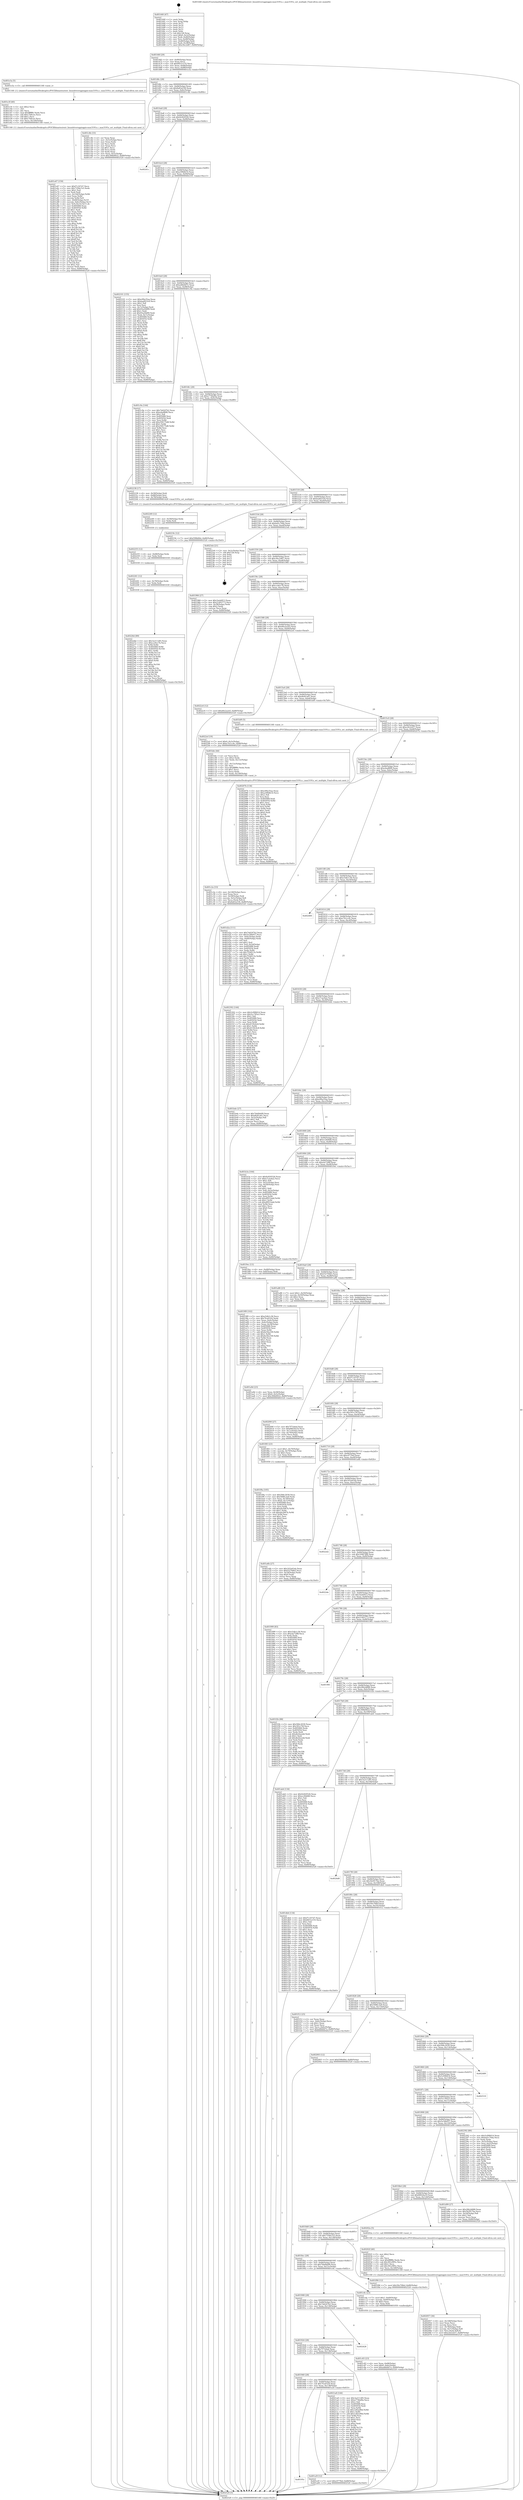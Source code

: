 digraph "0x401440" {
  label = "0x401440 (/mnt/c/Users/mathe/Desktop/tcc/POCII/binaries/extr_linuxdriversgpiogpio-max3191x.c_max3191x_set_multiple_Final-ollvm.out::main(0))"
  labelloc = "t"
  node[shape=record]

  Entry [label="",width=0.3,height=0.3,shape=circle,fillcolor=black,style=filled]
  "0x40146f" [label="{
     0x40146f [29]\l
     | [instrs]\l
     &nbsp;&nbsp;0x40146f \<+3\>: mov -0x80(%rbp),%eax\l
     &nbsp;&nbsp;0x401472 \<+2\>: mov %eax,%ecx\l
     &nbsp;&nbsp;0x401474 \<+6\>: sub $0x8451e155,%ecx\l
     &nbsp;&nbsp;0x40147a \<+6\>: mov %eax,-0x84(%rbp)\l
     &nbsp;&nbsp;0x401480 \<+6\>: mov %ecx,-0x88(%rbp)\l
     &nbsp;&nbsp;0x401486 \<+6\>: je 0000000000401e3a \<main+0x9fa\>\l
  }"]
  "0x401e3a" [label="{
     0x401e3a [5]\l
     | [instrs]\l
     &nbsp;&nbsp;0x401e3a \<+5\>: call 0000000000401160 \<next_i\>\l
     | [calls]\l
     &nbsp;&nbsp;0x401160 \{1\} (/mnt/c/Users/mathe/Desktop/tcc/POCII/binaries/extr_linuxdriversgpiogpio-max3191x.c_max3191x_set_multiple_Final-ollvm.out::next_i)\l
  }"]
  "0x40148c" [label="{
     0x40148c [28]\l
     | [instrs]\l
     &nbsp;&nbsp;0x40148c \<+5\>: jmp 0000000000401491 \<main+0x51\>\l
     &nbsp;&nbsp;0x401491 \<+6\>: mov -0x84(%rbp),%eax\l
     &nbsp;&nbsp;0x401497 \<+5\>: sub $0x8a83a536,%eax\l
     &nbsp;&nbsp;0x40149c \<+6\>: mov %eax,-0x8c(%rbp)\l
     &nbsp;&nbsp;0x4014a2 \<+6\>: je 0000000000401c4b \<main+0x80b\>\l
  }"]
  Exit [label="",width=0.3,height=0.3,shape=circle,fillcolor=black,style=filled,peripheries=2]
  "0x401c4b" [label="{
     0x401c4b [33]\l
     | [instrs]\l
     &nbsp;&nbsp;0x401c4b \<+2\>: xor %eax,%eax\l
     &nbsp;&nbsp;0x401c4d \<+3\>: mov -0x5c(%rbp),%ecx\l
     &nbsp;&nbsp;0x401c50 \<+2\>: mov %eax,%edx\l
     &nbsp;&nbsp;0x401c52 \<+2\>: sub %ecx,%edx\l
     &nbsp;&nbsp;0x401c54 \<+2\>: mov %eax,%ecx\l
     &nbsp;&nbsp;0x401c56 \<+3\>: sub $0x1,%ecx\l
     &nbsp;&nbsp;0x401c59 \<+2\>: add %ecx,%edx\l
     &nbsp;&nbsp;0x401c5b \<+2\>: sub %edx,%eax\l
     &nbsp;&nbsp;0x401c5d \<+3\>: mov %eax,-0x5c(%rbp)\l
     &nbsp;&nbsp;0x401c60 \<+7\>: movl $0x306b9022,-0x80(%rbp)\l
     &nbsp;&nbsp;0x401c67 \<+5\>: jmp 0000000000402520 \<main+0x10e0\>\l
  }"]
  "0x4014a8" [label="{
     0x4014a8 [28]\l
     | [instrs]\l
     &nbsp;&nbsp;0x4014a8 \<+5\>: jmp 00000000004014ad \<main+0x6d\>\l
     &nbsp;&nbsp;0x4014ad \<+6\>: mov -0x84(%rbp),%eax\l
     &nbsp;&nbsp;0x4014b3 \<+5\>: sub $0x9c820526,%eax\l
     &nbsp;&nbsp;0x4014b8 \<+6\>: mov %eax,-0x90(%rbp)\l
     &nbsp;&nbsp;0x4014be \<+6\>: je 000000000040241c \<main+0xfdc\>\l
  }"]
  "0x40226d" [label="{
     0x40226d [89]\l
     | [instrs]\l
     &nbsp;&nbsp;0x40226d \<+5\>: mov $0x3a211285,%eax\l
     &nbsp;&nbsp;0x402272 \<+5\>: mov $0xcce6cc7b,%ecx\l
     &nbsp;&nbsp;0x402277 \<+3\>: xor %r8d,%r8d\l
     &nbsp;&nbsp;0x40227a \<+8\>: mov 0x405068,%r9d\l
     &nbsp;&nbsp;0x402282 \<+8\>: mov 0x405054,%r10d\l
     &nbsp;&nbsp;0x40228a \<+4\>: sub $0x1,%r8d\l
     &nbsp;&nbsp;0x40228e \<+3\>: mov %r9d,%r11d\l
     &nbsp;&nbsp;0x402291 \<+3\>: add %r8d,%r11d\l
     &nbsp;&nbsp;0x402294 \<+4\>: imul %r11d,%r9d\l
     &nbsp;&nbsp;0x402298 \<+4\>: and $0x1,%r9d\l
     &nbsp;&nbsp;0x40229c \<+4\>: cmp $0x0,%r9d\l
     &nbsp;&nbsp;0x4022a0 \<+3\>: sete %bl\l
     &nbsp;&nbsp;0x4022a3 \<+4\>: cmp $0xa,%r10d\l
     &nbsp;&nbsp;0x4022a7 \<+4\>: setl %r14b\l
     &nbsp;&nbsp;0x4022ab \<+3\>: mov %bl,%r15b\l
     &nbsp;&nbsp;0x4022ae \<+3\>: and %r14b,%r15b\l
     &nbsp;&nbsp;0x4022b1 \<+3\>: xor %r14b,%bl\l
     &nbsp;&nbsp;0x4022b4 \<+3\>: or %bl,%r15b\l
     &nbsp;&nbsp;0x4022b7 \<+4\>: test $0x1,%r15b\l
     &nbsp;&nbsp;0x4022bb \<+3\>: cmovne %ecx,%eax\l
     &nbsp;&nbsp;0x4022be \<+3\>: mov %eax,-0x80(%rbp)\l
     &nbsp;&nbsp;0x4022c1 \<+5\>: jmp 0000000000402520 \<main+0x10e0\>\l
  }"]
  "0x40241c" [label="{
     0x40241c\l
  }", style=dashed]
  "0x4014c4" [label="{
     0x4014c4 [28]\l
     | [instrs]\l
     &nbsp;&nbsp;0x4014c4 \<+5\>: jmp 00000000004014c9 \<main+0x89\>\l
     &nbsp;&nbsp;0x4014c9 \<+6\>: mov -0x84(%rbp),%eax\l
     &nbsp;&nbsp;0x4014cf \<+5\>: sub $0xa308db14,%eax\l
     &nbsp;&nbsp;0x4014d4 \<+6\>: mov %eax,-0x94(%rbp)\l
     &nbsp;&nbsp;0x4014da \<+6\>: je 0000000000402101 \<main+0xcc1\>\l
  }"]
  "0x402261" [label="{
     0x402261 [12]\l
     | [instrs]\l
     &nbsp;&nbsp;0x402261 \<+4\>: mov -0x78(%rbp),%rdx\l
     &nbsp;&nbsp;0x402265 \<+3\>: mov %rdx,%rdi\l
     &nbsp;&nbsp;0x402268 \<+5\>: call 0000000000401030 \<free@plt\>\l
     | [calls]\l
     &nbsp;&nbsp;0x401030 \{1\} (unknown)\l
  }"]
  "0x402101" [label="{
     0x402101 [155]\l
     | [instrs]\l
     &nbsp;&nbsp;0x402101 \<+5\>: mov $0xe99a35aa,%eax\l
     &nbsp;&nbsp;0x402106 \<+5\>: mov $0xbad023c6,%ecx\l
     &nbsp;&nbsp;0x40210b \<+2\>: mov $0x1,%dl\l
     &nbsp;&nbsp;0x40210d \<+2\>: xor %esi,%esi\l
     &nbsp;&nbsp;0x40210f \<+3\>: mov -0x7c(%rbp),%edi\l
     &nbsp;&nbsp;0x402112 \<+6\>: add $0x93a20d99,%edi\l
     &nbsp;&nbsp;0x402118 \<+3\>: add $0x1,%edi\l
     &nbsp;&nbsp;0x40211b \<+6\>: sub $0x93a20d99,%edi\l
     &nbsp;&nbsp;0x402121 \<+3\>: mov %edi,-0x7c(%rbp)\l
     &nbsp;&nbsp;0x402124 \<+7\>: mov 0x405068,%edi\l
     &nbsp;&nbsp;0x40212b \<+8\>: mov 0x405054,%r8d\l
     &nbsp;&nbsp;0x402133 \<+3\>: sub $0x1,%esi\l
     &nbsp;&nbsp;0x402136 \<+3\>: mov %edi,%r9d\l
     &nbsp;&nbsp;0x402139 \<+3\>: add %esi,%r9d\l
     &nbsp;&nbsp;0x40213c \<+4\>: imul %r9d,%edi\l
     &nbsp;&nbsp;0x402140 \<+3\>: and $0x1,%edi\l
     &nbsp;&nbsp;0x402143 \<+3\>: cmp $0x0,%edi\l
     &nbsp;&nbsp;0x402146 \<+4\>: sete %r10b\l
     &nbsp;&nbsp;0x40214a \<+4\>: cmp $0xa,%r8d\l
     &nbsp;&nbsp;0x40214e \<+4\>: setl %r11b\l
     &nbsp;&nbsp;0x402152 \<+3\>: mov %r10b,%bl\l
     &nbsp;&nbsp;0x402155 \<+3\>: xor $0xff,%bl\l
     &nbsp;&nbsp;0x402158 \<+3\>: mov %r11b,%r14b\l
     &nbsp;&nbsp;0x40215b \<+4\>: xor $0xff,%r14b\l
     &nbsp;&nbsp;0x40215f \<+3\>: xor $0x0,%dl\l
     &nbsp;&nbsp;0x402162 \<+3\>: mov %bl,%r15b\l
     &nbsp;&nbsp;0x402165 \<+4\>: and $0x0,%r15b\l
     &nbsp;&nbsp;0x402169 \<+3\>: and %dl,%r10b\l
     &nbsp;&nbsp;0x40216c \<+3\>: mov %r14b,%r12b\l
     &nbsp;&nbsp;0x40216f \<+4\>: and $0x0,%r12b\l
     &nbsp;&nbsp;0x402173 \<+3\>: and %dl,%r11b\l
     &nbsp;&nbsp;0x402176 \<+3\>: or %r10b,%r15b\l
     &nbsp;&nbsp;0x402179 \<+3\>: or %r11b,%r12b\l
     &nbsp;&nbsp;0x40217c \<+3\>: xor %r12b,%r15b\l
     &nbsp;&nbsp;0x40217f \<+3\>: or %r14b,%bl\l
     &nbsp;&nbsp;0x402182 \<+3\>: xor $0xff,%bl\l
     &nbsp;&nbsp;0x402185 \<+3\>: or $0x0,%dl\l
     &nbsp;&nbsp;0x402188 \<+2\>: and %dl,%bl\l
     &nbsp;&nbsp;0x40218a \<+3\>: or %bl,%r15b\l
     &nbsp;&nbsp;0x40218d \<+4\>: test $0x1,%r15b\l
     &nbsp;&nbsp;0x402191 \<+3\>: cmovne %ecx,%eax\l
     &nbsp;&nbsp;0x402194 \<+3\>: mov %eax,-0x80(%rbp)\l
     &nbsp;&nbsp;0x402197 \<+5\>: jmp 0000000000402520 \<main+0x10e0\>\l
  }"]
  "0x4014e0" [label="{
     0x4014e0 [28]\l
     | [instrs]\l
     &nbsp;&nbsp;0x4014e0 \<+5\>: jmp 00000000004014e5 \<main+0xa5\>\l
     &nbsp;&nbsp;0x4014e5 \<+6\>: mov -0x84(%rbp),%eax\l
     &nbsp;&nbsp;0x4014eb \<+5\>: sub $0xa48d447e,%eax\l
     &nbsp;&nbsp;0x4014f0 \<+6\>: mov %eax,-0x98(%rbp)\l
     &nbsp;&nbsp;0x4014f6 \<+6\>: je 0000000000401c9a \<main+0x85a\>\l
  }"]
  "0x402255" [label="{
     0x402255 [12]\l
     | [instrs]\l
     &nbsp;&nbsp;0x402255 \<+4\>: mov -0x68(%rbp),%rdx\l
     &nbsp;&nbsp;0x402259 \<+3\>: mov %rdx,%rdi\l
     &nbsp;&nbsp;0x40225c \<+5\>: call 0000000000401030 \<free@plt\>\l
     | [calls]\l
     &nbsp;&nbsp;0x401030 \{1\} (unknown)\l
  }"]
  "0x401c9a" [label="{
     0x401c9a [144]\l
     | [instrs]\l
     &nbsp;&nbsp;0x401c9a \<+5\>: mov $0x7dd247b2,%eax\l
     &nbsp;&nbsp;0x401c9f \<+5\>: mov $0xe4adf6f6,%ecx\l
     &nbsp;&nbsp;0x401ca4 \<+2\>: mov $0x1,%dl\l
     &nbsp;&nbsp;0x401ca6 \<+7\>: mov 0x405068,%esi\l
     &nbsp;&nbsp;0x401cad \<+7\>: mov 0x405054,%edi\l
     &nbsp;&nbsp;0x401cb4 \<+3\>: mov %esi,%r8d\l
     &nbsp;&nbsp;0x401cb7 \<+7\>: add $0x258175d8,%r8d\l
     &nbsp;&nbsp;0x401cbe \<+4\>: sub $0x1,%r8d\l
     &nbsp;&nbsp;0x401cc2 \<+7\>: sub $0x258175d8,%r8d\l
     &nbsp;&nbsp;0x401cc9 \<+4\>: imul %r8d,%esi\l
     &nbsp;&nbsp;0x401ccd \<+3\>: and $0x1,%esi\l
     &nbsp;&nbsp;0x401cd0 \<+3\>: cmp $0x0,%esi\l
     &nbsp;&nbsp;0x401cd3 \<+4\>: sete %r9b\l
     &nbsp;&nbsp;0x401cd7 \<+3\>: cmp $0xa,%edi\l
     &nbsp;&nbsp;0x401cda \<+4\>: setl %r10b\l
     &nbsp;&nbsp;0x401cde \<+3\>: mov %r9b,%r11b\l
     &nbsp;&nbsp;0x401ce1 \<+4\>: xor $0xff,%r11b\l
     &nbsp;&nbsp;0x401ce5 \<+3\>: mov %r10b,%bl\l
     &nbsp;&nbsp;0x401ce8 \<+3\>: xor $0xff,%bl\l
     &nbsp;&nbsp;0x401ceb \<+3\>: xor $0x0,%dl\l
     &nbsp;&nbsp;0x401cee \<+3\>: mov %r11b,%r14b\l
     &nbsp;&nbsp;0x401cf1 \<+4\>: and $0x0,%r14b\l
     &nbsp;&nbsp;0x401cf5 \<+3\>: and %dl,%r9b\l
     &nbsp;&nbsp;0x401cf8 \<+3\>: mov %bl,%r15b\l
     &nbsp;&nbsp;0x401cfb \<+4\>: and $0x0,%r15b\l
     &nbsp;&nbsp;0x401cff \<+3\>: and %dl,%r10b\l
     &nbsp;&nbsp;0x401d02 \<+3\>: or %r9b,%r14b\l
     &nbsp;&nbsp;0x401d05 \<+3\>: or %r10b,%r15b\l
     &nbsp;&nbsp;0x401d08 \<+3\>: xor %r15b,%r14b\l
     &nbsp;&nbsp;0x401d0b \<+3\>: or %bl,%r11b\l
     &nbsp;&nbsp;0x401d0e \<+4\>: xor $0xff,%r11b\l
     &nbsp;&nbsp;0x401d12 \<+3\>: or $0x0,%dl\l
     &nbsp;&nbsp;0x401d15 \<+3\>: and %dl,%r11b\l
     &nbsp;&nbsp;0x401d18 \<+3\>: or %r11b,%r14b\l
     &nbsp;&nbsp;0x401d1b \<+4\>: test $0x1,%r14b\l
     &nbsp;&nbsp;0x401d1f \<+3\>: cmovne %ecx,%eax\l
     &nbsp;&nbsp;0x401d22 \<+3\>: mov %eax,-0x80(%rbp)\l
     &nbsp;&nbsp;0x401d25 \<+5\>: jmp 0000000000402520 \<main+0x10e0\>\l
  }"]
  "0x4014fc" [label="{
     0x4014fc [28]\l
     | [instrs]\l
     &nbsp;&nbsp;0x4014fc \<+5\>: jmp 0000000000401501 \<main+0xc1\>\l
     &nbsp;&nbsp;0x401501 \<+6\>: mov -0x84(%rbp),%eax\l
     &nbsp;&nbsp;0x401507 \<+5\>: sub $0xa774bd9a,%eax\l
     &nbsp;&nbsp;0x40150c \<+6\>: mov %eax,-0x9c(%rbp)\l
     &nbsp;&nbsp;0x401512 \<+6\>: je 0000000000402238 \<main+0xdf8\>\l
  }"]
  "0x402249" [label="{
     0x402249 [12]\l
     | [instrs]\l
     &nbsp;&nbsp;0x402249 \<+4\>: mov -0x58(%rbp),%rdx\l
     &nbsp;&nbsp;0x40224d \<+3\>: mov %rdx,%rdi\l
     &nbsp;&nbsp;0x402250 \<+5\>: call 0000000000401030 \<free@plt\>\l
     | [calls]\l
     &nbsp;&nbsp;0x401030 \{1\} (unknown)\l
  }"]
  "0x402238" [label="{
     0x402238 [17]\l
     | [instrs]\l
     &nbsp;&nbsp;0x402238 \<+4\>: mov -0x58(%rbp),%rdi\l
     &nbsp;&nbsp;0x40223c \<+4\>: mov -0x68(%rbp),%rsi\l
     &nbsp;&nbsp;0x402240 \<+4\>: mov -0x78(%rbp),%rdx\l
     &nbsp;&nbsp;0x402244 \<+5\>: call 0000000000401420 \<max3191x_set_multiple\>\l
     | [calls]\l
     &nbsp;&nbsp;0x401420 \{1\} (/mnt/c/Users/mathe/Desktop/tcc/POCII/binaries/extr_linuxdriversgpiogpio-max3191x.c_max3191x_set_multiple_Final-ollvm.out::max3191x_set_multiple)\l
  }"]
  "0x401518" [label="{
     0x401518 [28]\l
     | [instrs]\l
     &nbsp;&nbsp;0x401518 \<+5\>: jmp 000000000040151d \<main+0xdd\>\l
     &nbsp;&nbsp;0x40151d \<+6\>: mov -0x84(%rbp),%eax\l
     &nbsp;&nbsp;0x401523 \<+5\>: sub $0xbad023c6,%eax\l
     &nbsp;&nbsp;0x401528 \<+6\>: mov %eax,-0xa0(%rbp)\l
     &nbsp;&nbsp;0x40152e \<+6\>: je 000000000040219c \<main+0xd5c\>\l
  }"]
  "0x402057" [label="{
     0x402057 [36]\l
     | [instrs]\l
     &nbsp;&nbsp;0x402057 \<+6\>: mov -0x148(%rbp),%ecx\l
     &nbsp;&nbsp;0x40205d \<+3\>: imul %eax,%ecx\l
     &nbsp;&nbsp;0x402060 \<+3\>: movslq %ecx,%rsi\l
     &nbsp;&nbsp;0x402063 \<+4\>: mov -0x78(%rbp),%rdi\l
     &nbsp;&nbsp;0x402067 \<+4\>: movslq -0x7c(%rbp),%r8\l
     &nbsp;&nbsp;0x40206b \<+4\>: mov %rsi,(%rdi,%r8,8)\l
     &nbsp;&nbsp;0x40206f \<+7\>: movl $0xe2b3cb57,-0x80(%rbp)\l
     &nbsp;&nbsp;0x402076 \<+5\>: jmp 0000000000402520 \<main+0x10e0\>\l
  }"]
  "0x40219c" [label="{
     0x40219c [12]\l
     | [instrs]\l
     &nbsp;&nbsp;0x40219c \<+7\>: movl $0xf398df4d,-0x80(%rbp)\l
     &nbsp;&nbsp;0x4021a3 \<+5\>: jmp 0000000000402520 \<main+0x10e0\>\l
  }"]
  "0x401534" [label="{
     0x401534 [28]\l
     | [instrs]\l
     &nbsp;&nbsp;0x401534 \<+5\>: jmp 0000000000401539 \<main+0xf9\>\l
     &nbsp;&nbsp;0x401539 \<+6\>: mov -0x84(%rbp),%eax\l
     &nbsp;&nbsp;0x40153f \<+5\>: sub $0xbd2c70da,%eax\l
     &nbsp;&nbsp;0x401544 \<+6\>: mov %eax,-0xa4(%rbp)\l
     &nbsp;&nbsp;0x40154a \<+6\>: je 00000000004023eb \<main+0xfab\>\l
  }"]
  "0x40202f" [label="{
     0x40202f [40]\l
     | [instrs]\l
     &nbsp;&nbsp;0x40202f \<+5\>: mov $0x2,%ecx\l
     &nbsp;&nbsp;0x402034 \<+1\>: cltd\l
     &nbsp;&nbsp;0x402035 \<+2\>: idiv %ecx\l
     &nbsp;&nbsp;0x402037 \<+6\>: imul $0xfffffffe,%edx,%ecx\l
     &nbsp;&nbsp;0x40203d \<+6\>: sub $0x381e995c,%ecx\l
     &nbsp;&nbsp;0x402043 \<+3\>: add $0x1,%ecx\l
     &nbsp;&nbsp;0x402046 \<+6\>: add $0x381e995c,%ecx\l
     &nbsp;&nbsp;0x40204c \<+6\>: mov %ecx,-0x148(%rbp)\l
     &nbsp;&nbsp;0x402052 \<+5\>: call 0000000000401160 \<next_i\>\l
     | [calls]\l
     &nbsp;&nbsp;0x401160 \{1\} (/mnt/c/Users/mathe/Desktop/tcc/POCII/binaries/extr_linuxdriversgpiogpio-max3191x.c_max3191x_set_multiple_Final-ollvm.out::next_i)\l
  }"]
  "0x4023eb" [label="{
     0x4023eb [21]\l
     | [instrs]\l
     &nbsp;&nbsp;0x4023eb \<+3\>: mov -0x2c(%rbp),%eax\l
     &nbsp;&nbsp;0x4023ee \<+7\>: add $0x128,%rsp\l
     &nbsp;&nbsp;0x4023f5 \<+1\>: pop %rbx\l
     &nbsp;&nbsp;0x4023f6 \<+2\>: pop %r12\l
     &nbsp;&nbsp;0x4023f8 \<+2\>: pop %r13\l
     &nbsp;&nbsp;0x4023fa \<+2\>: pop %r14\l
     &nbsp;&nbsp;0x4023fc \<+2\>: pop %r15\l
     &nbsp;&nbsp;0x4023fe \<+1\>: pop %rbp\l
     &nbsp;&nbsp;0x4023ff \<+1\>: ret\l
  }"]
  "0x401550" [label="{
     0x401550 [28]\l
     | [instrs]\l
     &nbsp;&nbsp;0x401550 \<+5\>: jmp 0000000000401555 \<main+0x115\>\l
     &nbsp;&nbsp;0x401555 \<+6\>: mov -0x84(%rbp),%eax\l
     &nbsp;&nbsp;0x40155b \<+5\>: sub $0xc9ec2d67,%eax\l
     &nbsp;&nbsp;0x401560 \<+6\>: mov %eax,-0xa8(%rbp)\l
     &nbsp;&nbsp;0x401566 \<+6\>: je 0000000000401966 \<main+0x526\>\l
  }"]
  "0x401f9a" [label="{
     0x401f9a [105]\l
     | [instrs]\l
     &nbsp;&nbsp;0x401f9a \<+5\>: mov $0x584c2030,%ecx\l
     &nbsp;&nbsp;0x401f9f \<+5\>: mov $0x5686c3a9,%edx\l
     &nbsp;&nbsp;0x401fa4 \<+4\>: mov %rax,-0x78(%rbp)\l
     &nbsp;&nbsp;0x401fa8 \<+7\>: movl $0x0,-0x7c(%rbp)\l
     &nbsp;&nbsp;0x401faf \<+7\>: mov 0x405068,%esi\l
     &nbsp;&nbsp;0x401fb6 \<+8\>: mov 0x405054,%r8d\l
     &nbsp;&nbsp;0x401fbe \<+3\>: mov %esi,%r9d\l
     &nbsp;&nbsp;0x401fc1 \<+7\>: add $0xafe2087b,%r9d\l
     &nbsp;&nbsp;0x401fc8 \<+4\>: sub $0x1,%r9d\l
     &nbsp;&nbsp;0x401fcc \<+7\>: sub $0xafe2087b,%r9d\l
     &nbsp;&nbsp;0x401fd3 \<+4\>: imul %r9d,%esi\l
     &nbsp;&nbsp;0x401fd7 \<+3\>: and $0x1,%esi\l
     &nbsp;&nbsp;0x401fda \<+3\>: cmp $0x0,%esi\l
     &nbsp;&nbsp;0x401fdd \<+4\>: sete %r10b\l
     &nbsp;&nbsp;0x401fe1 \<+4\>: cmp $0xa,%r8d\l
     &nbsp;&nbsp;0x401fe5 \<+4\>: setl %r11b\l
     &nbsp;&nbsp;0x401fe9 \<+3\>: mov %r10b,%bl\l
     &nbsp;&nbsp;0x401fec \<+3\>: and %r11b,%bl\l
     &nbsp;&nbsp;0x401fef \<+3\>: xor %r11b,%r10b\l
     &nbsp;&nbsp;0x401ff2 \<+3\>: or %r10b,%bl\l
     &nbsp;&nbsp;0x401ff5 \<+3\>: test $0x1,%bl\l
     &nbsp;&nbsp;0x401ff8 \<+3\>: cmovne %edx,%ecx\l
     &nbsp;&nbsp;0x401ffb \<+3\>: mov %ecx,-0x80(%rbp)\l
     &nbsp;&nbsp;0x401ffe \<+5\>: jmp 0000000000402520 \<main+0x10e0\>\l
  }"]
  "0x401966" [label="{
     0x401966 [27]\l
     | [instrs]\l
     &nbsp;&nbsp;0x401966 \<+5\>: mov $0x1beb0f13,%eax\l
     &nbsp;&nbsp;0x40196b \<+5\>: mov $0x21493773,%ecx\l
     &nbsp;&nbsp;0x401970 \<+3\>: mov -0x38(%rbp),%edx\l
     &nbsp;&nbsp;0x401973 \<+3\>: cmp $0x2,%edx\l
     &nbsp;&nbsp;0x401976 \<+3\>: cmovne %ecx,%eax\l
     &nbsp;&nbsp;0x401979 \<+3\>: mov %eax,-0x80(%rbp)\l
     &nbsp;&nbsp;0x40197c \<+5\>: jmp 0000000000402520 \<main+0x10e0\>\l
  }"]
  "0x40156c" [label="{
     0x40156c [28]\l
     | [instrs]\l
     &nbsp;&nbsp;0x40156c \<+5\>: jmp 0000000000401571 \<main+0x131\>\l
     &nbsp;&nbsp;0x401571 \<+6\>: mov -0x84(%rbp),%eax\l
     &nbsp;&nbsp;0x401577 \<+5\>: sub $0xcce6cc7b,%eax\l
     &nbsp;&nbsp;0x40157c \<+6\>: mov %eax,-0xac(%rbp)\l
     &nbsp;&nbsp;0x401582 \<+6\>: je 00000000004022c6 \<main+0xe86\>\l
  }"]
  "0x402520" [label="{
     0x402520 [5]\l
     | [instrs]\l
     &nbsp;&nbsp;0x402520 \<+5\>: jmp 000000000040146f \<main+0x2f\>\l
  }"]
  "0x401440" [label="{
     0x401440 [47]\l
     | [instrs]\l
     &nbsp;&nbsp;0x401440 \<+1\>: push %rbp\l
     &nbsp;&nbsp;0x401441 \<+3\>: mov %rsp,%rbp\l
     &nbsp;&nbsp;0x401444 \<+2\>: push %r15\l
     &nbsp;&nbsp;0x401446 \<+2\>: push %r14\l
     &nbsp;&nbsp;0x401448 \<+2\>: push %r13\l
     &nbsp;&nbsp;0x40144a \<+2\>: push %r12\l
     &nbsp;&nbsp;0x40144c \<+1\>: push %rbx\l
     &nbsp;&nbsp;0x40144d \<+7\>: sub $0x128,%rsp\l
     &nbsp;&nbsp;0x401454 \<+7\>: movl $0x0,-0x3c(%rbp)\l
     &nbsp;&nbsp;0x40145b \<+3\>: mov %edi,-0x40(%rbp)\l
     &nbsp;&nbsp;0x40145e \<+4\>: mov %rsi,-0x48(%rbp)\l
     &nbsp;&nbsp;0x401462 \<+3\>: mov -0x40(%rbp),%edi\l
     &nbsp;&nbsp;0x401465 \<+3\>: mov %edi,-0x38(%rbp)\l
     &nbsp;&nbsp;0x401468 \<+7\>: movl $0xc9ec2d67,-0x80(%rbp)\l
  }"]
  "0x401e67" [label="{
     0x401e67 [159]\l
     | [instrs]\l
     &nbsp;&nbsp;0x401e67 \<+5\>: mov $0xf7c167d7,%ecx\l
     &nbsp;&nbsp;0x401e6c \<+5\>: mov $0x7358a7e5,%edx\l
     &nbsp;&nbsp;0x401e71 \<+3\>: mov $0x1,%sil\l
     &nbsp;&nbsp;0x401e74 \<+2\>: xor %edi,%edi\l
     &nbsp;&nbsp;0x401e76 \<+7\>: mov -0x144(%rbp),%r8d\l
     &nbsp;&nbsp;0x401e7d \<+4\>: imul %eax,%r8d\l
     &nbsp;&nbsp;0x401e81 \<+3\>: movslq %r8d,%r9\l
     &nbsp;&nbsp;0x401e84 \<+4\>: mov -0x68(%rbp),%r10\l
     &nbsp;&nbsp;0x401e88 \<+4\>: movslq -0x6c(%rbp),%r11\l
     &nbsp;&nbsp;0x401e8c \<+4\>: mov %r9,(%r10,%r11,8)\l
     &nbsp;&nbsp;0x401e90 \<+7\>: mov 0x405068,%eax\l
     &nbsp;&nbsp;0x401e97 \<+8\>: mov 0x405054,%r8d\l
     &nbsp;&nbsp;0x401e9f \<+3\>: sub $0x1,%edi\l
     &nbsp;&nbsp;0x401ea2 \<+2\>: mov %eax,%ebx\l
     &nbsp;&nbsp;0x401ea4 \<+2\>: add %edi,%ebx\l
     &nbsp;&nbsp;0x401ea6 \<+3\>: imul %ebx,%eax\l
     &nbsp;&nbsp;0x401ea9 \<+3\>: and $0x1,%eax\l
     &nbsp;&nbsp;0x401eac \<+3\>: cmp $0x0,%eax\l
     &nbsp;&nbsp;0x401eaf \<+4\>: sete %r14b\l
     &nbsp;&nbsp;0x401eb3 \<+4\>: cmp $0xa,%r8d\l
     &nbsp;&nbsp;0x401eb7 \<+4\>: setl %r15b\l
     &nbsp;&nbsp;0x401ebb \<+3\>: mov %r14b,%r12b\l
     &nbsp;&nbsp;0x401ebe \<+4\>: xor $0xff,%r12b\l
     &nbsp;&nbsp;0x401ec2 \<+3\>: mov %r15b,%r13b\l
     &nbsp;&nbsp;0x401ec5 \<+4\>: xor $0xff,%r13b\l
     &nbsp;&nbsp;0x401ec9 \<+4\>: xor $0x1,%sil\l
     &nbsp;&nbsp;0x401ecd \<+3\>: mov %r12b,%al\l
     &nbsp;&nbsp;0x401ed0 \<+2\>: and $0xff,%al\l
     &nbsp;&nbsp;0x401ed2 \<+3\>: and %sil,%r14b\l
     &nbsp;&nbsp;0x401ed5 \<+3\>: mov %r13b,%dil\l
     &nbsp;&nbsp;0x401ed8 \<+4\>: and $0xff,%dil\l
     &nbsp;&nbsp;0x401edc \<+3\>: and %sil,%r15b\l
     &nbsp;&nbsp;0x401edf \<+3\>: or %r14b,%al\l
     &nbsp;&nbsp;0x401ee2 \<+3\>: or %r15b,%dil\l
     &nbsp;&nbsp;0x401ee5 \<+3\>: xor %dil,%al\l
     &nbsp;&nbsp;0x401ee8 \<+3\>: or %r13b,%r12b\l
     &nbsp;&nbsp;0x401eeb \<+4\>: xor $0xff,%r12b\l
     &nbsp;&nbsp;0x401eef \<+4\>: or $0x1,%sil\l
     &nbsp;&nbsp;0x401ef3 \<+3\>: and %sil,%r12b\l
     &nbsp;&nbsp;0x401ef6 \<+3\>: or %r12b,%al\l
     &nbsp;&nbsp;0x401ef9 \<+2\>: test $0x1,%al\l
     &nbsp;&nbsp;0x401efb \<+3\>: cmovne %edx,%ecx\l
     &nbsp;&nbsp;0x401efe \<+3\>: mov %ecx,-0x80(%rbp)\l
     &nbsp;&nbsp;0x401f01 \<+5\>: jmp 0000000000402520 \<main+0x10e0\>\l
  }"]
  "0x4022c6" [label="{
     0x4022c6 [12]\l
     | [instrs]\l
     &nbsp;&nbsp;0x4022c6 \<+7\>: movl $0xd0e2a2d3,-0x80(%rbp)\l
     &nbsp;&nbsp;0x4022cd \<+5\>: jmp 0000000000402520 \<main+0x10e0\>\l
  }"]
  "0x401588" [label="{
     0x401588 [28]\l
     | [instrs]\l
     &nbsp;&nbsp;0x401588 \<+5\>: jmp 000000000040158d \<main+0x14d\>\l
     &nbsp;&nbsp;0x40158d \<+6\>: mov -0x84(%rbp),%eax\l
     &nbsp;&nbsp;0x401593 \<+5\>: sub $0xd0e2a2d3,%eax\l
     &nbsp;&nbsp;0x401598 \<+6\>: mov %eax,-0xb0(%rbp)\l
     &nbsp;&nbsp;0x40159e \<+6\>: je 00000000004022ef \<main+0xeaf\>\l
  }"]
  "0x401e3f" [label="{
     0x401e3f [40]\l
     | [instrs]\l
     &nbsp;&nbsp;0x401e3f \<+5\>: mov $0x2,%ecx\l
     &nbsp;&nbsp;0x401e44 \<+1\>: cltd\l
     &nbsp;&nbsp;0x401e45 \<+2\>: idiv %ecx\l
     &nbsp;&nbsp;0x401e47 \<+6\>: imul $0xfffffffe,%edx,%ecx\l
     &nbsp;&nbsp;0x401e4d \<+6\>: add $0xc7b6cee,%ecx\l
     &nbsp;&nbsp;0x401e53 \<+3\>: add $0x1,%ecx\l
     &nbsp;&nbsp;0x401e56 \<+6\>: sub $0xc7b6cee,%ecx\l
     &nbsp;&nbsp;0x401e5c \<+6\>: mov %ecx,-0x144(%rbp)\l
     &nbsp;&nbsp;0x401e62 \<+5\>: call 0000000000401160 \<next_i\>\l
     | [calls]\l
     &nbsp;&nbsp;0x401160 \{1\} (/mnt/c/Users/mathe/Desktop/tcc/POCII/binaries/extr_linuxdriversgpiogpio-max3191x.c_max3191x_set_multiple_Final-ollvm.out::next_i)\l
  }"]
  "0x4022ef" [label="{
     0x4022ef [19]\l
     | [instrs]\l
     &nbsp;&nbsp;0x4022ef \<+7\>: movl $0x0,-0x3c(%rbp)\l
     &nbsp;&nbsp;0x4022f6 \<+7\>: movl $0xe7b1cc4c,-0x80(%rbp)\l
     &nbsp;&nbsp;0x4022fd \<+5\>: jmp 0000000000402520 \<main+0x10e0\>\l
  }"]
  "0x4015a4" [label="{
     0x4015a4 [28]\l
     | [instrs]\l
     &nbsp;&nbsp;0x4015a4 \<+5\>: jmp 00000000004015a9 \<main+0x169\>\l
     &nbsp;&nbsp;0x4015a9 \<+6\>: mov -0x84(%rbp),%eax\l
     &nbsp;&nbsp;0x4015af \<+5\>: sub $0xdfe81a61,%eax\l
     &nbsp;&nbsp;0x4015b4 \<+6\>: mov %eax,-0xb4(%rbp)\l
     &nbsp;&nbsp;0x4015ba \<+6\>: je 0000000000401bf9 \<main+0x7b9\>\l
  }"]
  "0x401c83" [label="{
     0x401c83 [23]\l
     | [instrs]\l
     &nbsp;&nbsp;0x401c83 \<+4\>: mov %rax,-0x68(%rbp)\l
     &nbsp;&nbsp;0x401c87 \<+7\>: movl $0x0,-0x6c(%rbp)\l
     &nbsp;&nbsp;0x401c8e \<+7\>: movl $0xa48d447e,-0x80(%rbp)\l
     &nbsp;&nbsp;0x401c95 \<+5\>: jmp 0000000000402520 \<main+0x10e0\>\l
  }"]
  "0x401bf9" [label="{
     0x401bf9 [5]\l
     | [instrs]\l
     &nbsp;&nbsp;0x401bf9 \<+5\>: call 0000000000401160 \<next_i\>\l
     | [calls]\l
     &nbsp;&nbsp;0x401160 \{1\} (/mnt/c/Users/mathe/Desktop/tcc/POCII/binaries/extr_linuxdriversgpiogpio-max3191x.c_max3191x_set_multiple_Final-ollvm.out::next_i)\l
  }"]
  "0x4015c0" [label="{
     0x4015c0 [28]\l
     | [instrs]\l
     &nbsp;&nbsp;0x4015c0 \<+5\>: jmp 00000000004015c5 \<main+0x185\>\l
     &nbsp;&nbsp;0x4015c5 \<+6\>: mov -0x84(%rbp),%eax\l
     &nbsp;&nbsp;0x4015cb \<+5\>: sub $0xe2b3cb57,%eax\l
     &nbsp;&nbsp;0x4015d0 \<+6\>: mov %eax,-0xb8(%rbp)\l
     &nbsp;&nbsp;0x4015d6 \<+6\>: je 000000000040207b \<main+0xc3b\>\l
  }"]
  "0x401c2a" [label="{
     0x401c2a [33]\l
     | [instrs]\l
     &nbsp;&nbsp;0x401c2a \<+6\>: mov -0x140(%rbp),%ecx\l
     &nbsp;&nbsp;0x401c30 \<+3\>: imul %eax,%ecx\l
     &nbsp;&nbsp;0x401c33 \<+4\>: mov -0x58(%rbp),%rdi\l
     &nbsp;&nbsp;0x401c37 \<+4\>: movslq -0x5c(%rbp),%r8\l
     &nbsp;&nbsp;0x401c3b \<+4\>: mov %ecx,(%rdi,%r8,4)\l
     &nbsp;&nbsp;0x401c3f \<+7\>: movl $0x8a83a536,-0x80(%rbp)\l
     &nbsp;&nbsp;0x401c46 \<+5\>: jmp 0000000000402520 \<main+0x10e0\>\l
  }"]
  "0x40207b" [label="{
     0x40207b [134]\l
     | [instrs]\l
     &nbsp;&nbsp;0x40207b \<+5\>: mov $0xe99a35aa,%eax\l
     &nbsp;&nbsp;0x402080 \<+5\>: mov $0xa308db14,%ecx\l
     &nbsp;&nbsp;0x402085 \<+2\>: mov $0x1,%dl\l
     &nbsp;&nbsp;0x402087 \<+2\>: xor %esi,%esi\l
     &nbsp;&nbsp;0x402089 \<+7\>: mov 0x405068,%edi\l
     &nbsp;&nbsp;0x402090 \<+8\>: mov 0x405054,%r8d\l
     &nbsp;&nbsp;0x402098 \<+3\>: sub $0x1,%esi\l
     &nbsp;&nbsp;0x40209b \<+3\>: mov %edi,%r9d\l
     &nbsp;&nbsp;0x40209e \<+3\>: add %esi,%r9d\l
     &nbsp;&nbsp;0x4020a1 \<+4\>: imul %r9d,%edi\l
     &nbsp;&nbsp;0x4020a5 \<+3\>: and $0x1,%edi\l
     &nbsp;&nbsp;0x4020a8 \<+3\>: cmp $0x0,%edi\l
     &nbsp;&nbsp;0x4020ab \<+4\>: sete %r10b\l
     &nbsp;&nbsp;0x4020af \<+4\>: cmp $0xa,%r8d\l
     &nbsp;&nbsp;0x4020b3 \<+4\>: setl %r11b\l
     &nbsp;&nbsp;0x4020b7 \<+3\>: mov %r10b,%bl\l
     &nbsp;&nbsp;0x4020ba \<+3\>: xor $0xff,%bl\l
     &nbsp;&nbsp;0x4020bd \<+3\>: mov %r11b,%r14b\l
     &nbsp;&nbsp;0x4020c0 \<+4\>: xor $0xff,%r14b\l
     &nbsp;&nbsp;0x4020c4 \<+3\>: xor $0x1,%dl\l
     &nbsp;&nbsp;0x4020c7 \<+3\>: mov %bl,%r15b\l
     &nbsp;&nbsp;0x4020ca \<+4\>: and $0xff,%r15b\l
     &nbsp;&nbsp;0x4020ce \<+3\>: and %dl,%r10b\l
     &nbsp;&nbsp;0x4020d1 \<+3\>: mov %r14b,%r12b\l
     &nbsp;&nbsp;0x4020d4 \<+4\>: and $0xff,%r12b\l
     &nbsp;&nbsp;0x4020d8 \<+3\>: and %dl,%r11b\l
     &nbsp;&nbsp;0x4020db \<+3\>: or %r10b,%r15b\l
     &nbsp;&nbsp;0x4020de \<+3\>: or %r11b,%r12b\l
     &nbsp;&nbsp;0x4020e1 \<+3\>: xor %r12b,%r15b\l
     &nbsp;&nbsp;0x4020e4 \<+3\>: or %r14b,%bl\l
     &nbsp;&nbsp;0x4020e7 \<+3\>: xor $0xff,%bl\l
     &nbsp;&nbsp;0x4020ea \<+3\>: or $0x1,%dl\l
     &nbsp;&nbsp;0x4020ed \<+2\>: and %dl,%bl\l
     &nbsp;&nbsp;0x4020ef \<+3\>: or %bl,%r15b\l
     &nbsp;&nbsp;0x4020f2 \<+4\>: test $0x1,%r15b\l
     &nbsp;&nbsp;0x4020f6 \<+3\>: cmovne %ecx,%eax\l
     &nbsp;&nbsp;0x4020f9 \<+3\>: mov %eax,-0x80(%rbp)\l
     &nbsp;&nbsp;0x4020fc \<+5\>: jmp 0000000000402520 \<main+0x10e0\>\l
  }"]
  "0x4015dc" [label="{
     0x4015dc [28]\l
     | [instrs]\l
     &nbsp;&nbsp;0x4015dc \<+5\>: jmp 00000000004015e1 \<main+0x1a1\>\l
     &nbsp;&nbsp;0x4015e1 \<+6\>: mov -0x84(%rbp),%eax\l
     &nbsp;&nbsp;0x4015e7 \<+5\>: sub $0xe4adf6f6,%eax\l
     &nbsp;&nbsp;0x4015ec \<+6\>: mov %eax,-0xbc(%rbp)\l
     &nbsp;&nbsp;0x4015f2 \<+6\>: je 0000000000401d2a \<main+0x8ea\>\l
  }"]
  "0x401bfe" [label="{
     0x401bfe [44]\l
     | [instrs]\l
     &nbsp;&nbsp;0x401bfe \<+2\>: xor %ecx,%ecx\l
     &nbsp;&nbsp;0x401c00 \<+5\>: mov $0x2,%edx\l
     &nbsp;&nbsp;0x401c05 \<+6\>: mov %edx,-0x13c(%rbp)\l
     &nbsp;&nbsp;0x401c0b \<+1\>: cltd\l
     &nbsp;&nbsp;0x401c0c \<+6\>: mov -0x13c(%rbp),%esi\l
     &nbsp;&nbsp;0x401c12 \<+2\>: idiv %esi\l
     &nbsp;&nbsp;0x401c14 \<+6\>: imul $0xfffffffe,%edx,%edx\l
     &nbsp;&nbsp;0x401c1a \<+3\>: sub $0x1,%ecx\l
     &nbsp;&nbsp;0x401c1d \<+2\>: sub %ecx,%edx\l
     &nbsp;&nbsp;0x401c1f \<+6\>: mov %edx,-0x140(%rbp)\l
     &nbsp;&nbsp;0x401c25 \<+5\>: call 0000000000401160 \<next_i\>\l
     | [calls]\l
     &nbsp;&nbsp;0x401160 \{1\} (/mnt/c/Users/mathe/Desktop/tcc/POCII/binaries/extr_linuxdriversgpiogpio-max3191x.c_max3191x_set_multiple_Final-ollvm.out::next_i)\l
  }"]
  "0x401d2a" [label="{
     0x401d2a [111]\l
     | [instrs]\l
     &nbsp;&nbsp;0x401d2a \<+5\>: mov $0x7dd247b2,%eax\l
     &nbsp;&nbsp;0x401d2f \<+5\>: mov $0x5e34b057,%ecx\l
     &nbsp;&nbsp;0x401d34 \<+3\>: mov -0x6c(%rbp),%edx\l
     &nbsp;&nbsp;0x401d37 \<+3\>: cmp -0x60(%rbp),%edx\l
     &nbsp;&nbsp;0x401d3a \<+4\>: setl %sil\l
     &nbsp;&nbsp;0x401d3e \<+4\>: and $0x1,%sil\l
     &nbsp;&nbsp;0x401d42 \<+4\>: mov %sil,-0x2d(%rbp)\l
     &nbsp;&nbsp;0x401d46 \<+7\>: mov 0x405068,%edx\l
     &nbsp;&nbsp;0x401d4d \<+7\>: mov 0x405054,%edi\l
     &nbsp;&nbsp;0x401d54 \<+3\>: mov %edx,%r8d\l
     &nbsp;&nbsp;0x401d57 \<+7\>: sub $0x7f3d011b,%r8d\l
     &nbsp;&nbsp;0x401d5e \<+4\>: sub $0x1,%r8d\l
     &nbsp;&nbsp;0x401d62 \<+7\>: add $0x7f3d011b,%r8d\l
     &nbsp;&nbsp;0x401d69 \<+4\>: imul %r8d,%edx\l
     &nbsp;&nbsp;0x401d6d \<+3\>: and $0x1,%edx\l
     &nbsp;&nbsp;0x401d70 \<+3\>: cmp $0x0,%edx\l
     &nbsp;&nbsp;0x401d73 \<+4\>: sete %sil\l
     &nbsp;&nbsp;0x401d77 \<+3\>: cmp $0xa,%edi\l
     &nbsp;&nbsp;0x401d7a \<+4\>: setl %r9b\l
     &nbsp;&nbsp;0x401d7e \<+3\>: mov %sil,%r10b\l
     &nbsp;&nbsp;0x401d81 \<+3\>: and %r9b,%r10b\l
     &nbsp;&nbsp;0x401d84 \<+3\>: xor %r9b,%sil\l
     &nbsp;&nbsp;0x401d87 \<+3\>: or %sil,%r10b\l
     &nbsp;&nbsp;0x401d8a \<+4\>: test $0x1,%r10b\l
     &nbsp;&nbsp;0x401d8e \<+3\>: cmovne %ecx,%eax\l
     &nbsp;&nbsp;0x401d91 \<+3\>: mov %eax,-0x80(%rbp)\l
     &nbsp;&nbsp;0x401d94 \<+5\>: jmp 0000000000402520 \<main+0x10e0\>\l
  }"]
  "0x4015f8" [label="{
     0x4015f8 [28]\l
     | [instrs]\l
     &nbsp;&nbsp;0x4015f8 \<+5\>: jmp 00000000004015fd \<main+0x1bd\>\l
     &nbsp;&nbsp;0x4015fd \<+6\>: mov -0x84(%rbp),%eax\l
     &nbsp;&nbsp;0x401603 \<+5\>: sub $0xe5db1c36,%eax\l
     &nbsp;&nbsp;0x401608 \<+6\>: mov %eax,-0xc0(%rbp)\l
     &nbsp;&nbsp;0x40160e \<+6\>: je 0000000000402400 \<main+0xfc0\>\l
  }"]
  "0x401a9d" [label="{
     0x401a9d [23]\l
     | [instrs]\l
     &nbsp;&nbsp;0x401a9d \<+4\>: mov %rax,-0x58(%rbp)\l
     &nbsp;&nbsp;0x401aa1 \<+7\>: movl $0x0,-0x5c(%rbp)\l
     &nbsp;&nbsp;0x401aa8 \<+7\>: movl $0x306b9022,-0x80(%rbp)\l
     &nbsp;&nbsp;0x401aaf \<+5\>: jmp 0000000000402520 \<main+0x10e0\>\l
  }"]
  "0x402400" [label="{
     0x402400\l
  }", style=dashed]
  "0x401614" [label="{
     0x401614 [28]\l
     | [instrs]\l
     &nbsp;&nbsp;0x401614 \<+5\>: jmp 0000000000401619 \<main+0x1d9\>\l
     &nbsp;&nbsp;0x401619 \<+6\>: mov -0x84(%rbp),%eax\l
     &nbsp;&nbsp;0x40161f \<+5\>: sub $0xe7b1cc4c,%eax\l
     &nbsp;&nbsp;0x401624 \<+6\>: mov %eax,-0xc4(%rbp)\l
     &nbsp;&nbsp;0x40162a \<+6\>: je 0000000000402302 \<main+0xec2\>\l
  }"]
  "0x40195c" [label="{
     0x40195c\l
  }", style=dashed]
  "0x402302" [label="{
     0x402302 [144]\l
     | [instrs]\l
     &nbsp;&nbsp;0x402302 \<+5\>: mov $0x5c098414,%eax\l
     &nbsp;&nbsp;0x402307 \<+5\>: mov $0x5cc785a3,%ecx\l
     &nbsp;&nbsp;0x40230c \<+2\>: mov $0x1,%dl\l
     &nbsp;&nbsp;0x40230e \<+7\>: mov 0x405068,%esi\l
     &nbsp;&nbsp;0x402315 \<+7\>: mov 0x405054,%edi\l
     &nbsp;&nbsp;0x40231c \<+3\>: mov %esi,%r8d\l
     &nbsp;&nbsp;0x40231f \<+7\>: sub $0x4159c6c8,%r8d\l
     &nbsp;&nbsp;0x402326 \<+4\>: sub $0x1,%r8d\l
     &nbsp;&nbsp;0x40232a \<+7\>: add $0x4159c6c8,%r8d\l
     &nbsp;&nbsp;0x402331 \<+4\>: imul %r8d,%esi\l
     &nbsp;&nbsp;0x402335 \<+3\>: and $0x1,%esi\l
     &nbsp;&nbsp;0x402338 \<+3\>: cmp $0x0,%esi\l
     &nbsp;&nbsp;0x40233b \<+4\>: sete %r9b\l
     &nbsp;&nbsp;0x40233f \<+3\>: cmp $0xa,%edi\l
     &nbsp;&nbsp;0x402342 \<+4\>: setl %r10b\l
     &nbsp;&nbsp;0x402346 \<+3\>: mov %r9b,%r11b\l
     &nbsp;&nbsp;0x402349 \<+4\>: xor $0xff,%r11b\l
     &nbsp;&nbsp;0x40234d \<+3\>: mov %r10b,%bl\l
     &nbsp;&nbsp;0x402350 \<+3\>: xor $0xff,%bl\l
     &nbsp;&nbsp;0x402353 \<+3\>: xor $0x0,%dl\l
     &nbsp;&nbsp;0x402356 \<+3\>: mov %r11b,%r14b\l
     &nbsp;&nbsp;0x402359 \<+4\>: and $0x0,%r14b\l
     &nbsp;&nbsp;0x40235d \<+3\>: and %dl,%r9b\l
     &nbsp;&nbsp;0x402360 \<+3\>: mov %bl,%r15b\l
     &nbsp;&nbsp;0x402363 \<+4\>: and $0x0,%r15b\l
     &nbsp;&nbsp;0x402367 \<+3\>: and %dl,%r10b\l
     &nbsp;&nbsp;0x40236a \<+3\>: or %r9b,%r14b\l
     &nbsp;&nbsp;0x40236d \<+3\>: or %r10b,%r15b\l
     &nbsp;&nbsp;0x402370 \<+3\>: xor %r15b,%r14b\l
     &nbsp;&nbsp;0x402373 \<+3\>: or %bl,%r11b\l
     &nbsp;&nbsp;0x402376 \<+4\>: xor $0xff,%r11b\l
     &nbsp;&nbsp;0x40237a \<+3\>: or $0x0,%dl\l
     &nbsp;&nbsp;0x40237d \<+3\>: and %dl,%r11b\l
     &nbsp;&nbsp;0x402380 \<+3\>: or %r11b,%r14b\l
     &nbsp;&nbsp;0x402383 \<+4\>: test $0x1,%r14b\l
     &nbsp;&nbsp;0x402387 \<+3\>: cmovne %ecx,%eax\l
     &nbsp;&nbsp;0x40238a \<+3\>: mov %eax,-0x80(%rbp)\l
     &nbsp;&nbsp;0x40238d \<+5\>: jmp 0000000000402520 \<main+0x10e0\>\l
  }"]
  "0x401630" [label="{
     0x401630 [28]\l
     | [instrs]\l
     &nbsp;&nbsp;0x401630 \<+5\>: jmp 0000000000401635 \<main+0x1f5\>\l
     &nbsp;&nbsp;0x401635 \<+6\>: mov -0x84(%rbp),%eax\l
     &nbsp;&nbsp;0x40163b \<+5\>: sub $0xe7cae4a2,%eax\l
     &nbsp;&nbsp;0x401640 \<+6\>: mov %eax,-0xc8(%rbp)\l
     &nbsp;&nbsp;0x401646 \<+6\>: je 0000000000401bde \<main+0x79e\>\l
  }"]
  "0x401a5f" [label="{
     0x401a5f [12]\l
     | [instrs]\l
     &nbsp;&nbsp;0x401a5f \<+7\>: movl $0xc0779ef,-0x80(%rbp)\l
     &nbsp;&nbsp;0x401a66 \<+5\>: jmp 0000000000402520 \<main+0x10e0\>\l
  }"]
  "0x401bde" [label="{
     0x401bde [27]\l
     | [instrs]\l
     &nbsp;&nbsp;0x401bde \<+5\>: mov $0x7bb0bb99,%eax\l
     &nbsp;&nbsp;0x401be3 \<+5\>: mov $0xdfe81a61,%ecx\l
     &nbsp;&nbsp;0x401be8 \<+3\>: mov -0x2e(%rbp),%dl\l
     &nbsp;&nbsp;0x401beb \<+3\>: test $0x1,%dl\l
     &nbsp;&nbsp;0x401bee \<+3\>: cmovne %ecx,%eax\l
     &nbsp;&nbsp;0x401bf1 \<+3\>: mov %eax,-0x80(%rbp)\l
     &nbsp;&nbsp;0x401bf4 \<+5\>: jmp 0000000000402520 \<main+0x10e0\>\l
  }"]
  "0x40164c" [label="{
     0x40164c [28]\l
     | [instrs]\l
     &nbsp;&nbsp;0x40164c \<+5\>: jmp 0000000000401651 \<main+0x211\>\l
     &nbsp;&nbsp;0x401651 \<+6\>: mov -0x84(%rbp),%eax\l
     &nbsp;&nbsp;0x401657 \<+5\>: sub $0xe99a35aa,%eax\l
     &nbsp;&nbsp;0x40165c \<+6\>: mov %eax,-0xcc(%rbp)\l
     &nbsp;&nbsp;0x401662 \<+6\>: je 00000000004024b7 \<main+0x1077\>\l
  }"]
  "0x401940" [label="{
     0x401940 [28]\l
     | [instrs]\l
     &nbsp;&nbsp;0x401940 \<+5\>: jmp 0000000000401945 \<main+0x505\>\l
     &nbsp;&nbsp;0x401945 \<+6\>: mov -0x84(%rbp),%eax\l
     &nbsp;&nbsp;0x40194b \<+5\>: sub $0x7fca0324,%eax\l
     &nbsp;&nbsp;0x401950 \<+6\>: mov %eax,-0x138(%rbp)\l
     &nbsp;&nbsp;0x401956 \<+6\>: je 0000000000401a5f \<main+0x61f\>\l
  }"]
  "0x4024b7" [label="{
     0x4024b7\l
  }", style=dashed]
  "0x401668" [label="{
     0x401668 [28]\l
     | [instrs]\l
     &nbsp;&nbsp;0x401668 \<+5\>: jmp 000000000040166d \<main+0x22d\>\l
     &nbsp;&nbsp;0x40166d \<+6\>: mov -0x84(%rbp),%eax\l
     &nbsp;&nbsp;0x401673 \<+5\>: sub $0xec26dfd0,%eax\l
     &nbsp;&nbsp;0x401678 \<+6\>: mov %eax,-0xd0(%rbp)\l
     &nbsp;&nbsp;0x40167e \<+6\>: je 0000000000401b3a \<main+0x6fa\>\l
  }"]
  "0x4021a8" [label="{
     0x4021a8 [144]\l
     | [instrs]\l
     &nbsp;&nbsp;0x4021a8 \<+5\>: mov $0x3a211285,%eax\l
     &nbsp;&nbsp;0x4021ad \<+5\>: mov $0xa774bd9a,%ecx\l
     &nbsp;&nbsp;0x4021b2 \<+2\>: mov $0x1,%dl\l
     &nbsp;&nbsp;0x4021b4 \<+7\>: mov 0x405068,%esi\l
     &nbsp;&nbsp;0x4021bb \<+7\>: mov 0x405054,%edi\l
     &nbsp;&nbsp;0x4021c2 \<+3\>: mov %esi,%r8d\l
     &nbsp;&nbsp;0x4021c5 \<+7\>: sub $0x1282a96d,%r8d\l
     &nbsp;&nbsp;0x4021cc \<+4\>: sub $0x1,%r8d\l
     &nbsp;&nbsp;0x4021d0 \<+7\>: add $0x1282a96d,%r8d\l
     &nbsp;&nbsp;0x4021d7 \<+4\>: imul %r8d,%esi\l
     &nbsp;&nbsp;0x4021db \<+3\>: and $0x1,%esi\l
     &nbsp;&nbsp;0x4021de \<+3\>: cmp $0x0,%esi\l
     &nbsp;&nbsp;0x4021e1 \<+4\>: sete %r9b\l
     &nbsp;&nbsp;0x4021e5 \<+3\>: cmp $0xa,%edi\l
     &nbsp;&nbsp;0x4021e8 \<+4\>: setl %r10b\l
     &nbsp;&nbsp;0x4021ec \<+3\>: mov %r9b,%r11b\l
     &nbsp;&nbsp;0x4021ef \<+4\>: xor $0xff,%r11b\l
     &nbsp;&nbsp;0x4021f3 \<+3\>: mov %r10b,%bl\l
     &nbsp;&nbsp;0x4021f6 \<+3\>: xor $0xff,%bl\l
     &nbsp;&nbsp;0x4021f9 \<+3\>: xor $0x1,%dl\l
     &nbsp;&nbsp;0x4021fc \<+3\>: mov %r11b,%r14b\l
     &nbsp;&nbsp;0x4021ff \<+4\>: and $0xff,%r14b\l
     &nbsp;&nbsp;0x402203 \<+3\>: and %dl,%r9b\l
     &nbsp;&nbsp;0x402206 \<+3\>: mov %bl,%r15b\l
     &nbsp;&nbsp;0x402209 \<+4\>: and $0xff,%r15b\l
     &nbsp;&nbsp;0x40220d \<+3\>: and %dl,%r10b\l
     &nbsp;&nbsp;0x402210 \<+3\>: or %r9b,%r14b\l
     &nbsp;&nbsp;0x402213 \<+3\>: or %r10b,%r15b\l
     &nbsp;&nbsp;0x402216 \<+3\>: xor %r15b,%r14b\l
     &nbsp;&nbsp;0x402219 \<+3\>: or %bl,%r11b\l
     &nbsp;&nbsp;0x40221c \<+4\>: xor $0xff,%r11b\l
     &nbsp;&nbsp;0x402220 \<+3\>: or $0x1,%dl\l
     &nbsp;&nbsp;0x402223 \<+3\>: and %dl,%r11b\l
     &nbsp;&nbsp;0x402226 \<+3\>: or %r11b,%r14b\l
     &nbsp;&nbsp;0x402229 \<+4\>: test $0x1,%r14b\l
     &nbsp;&nbsp;0x40222d \<+3\>: cmovne %ecx,%eax\l
     &nbsp;&nbsp;0x402230 \<+3\>: mov %eax,-0x80(%rbp)\l
     &nbsp;&nbsp;0x402233 \<+5\>: jmp 0000000000402520 \<main+0x10e0\>\l
  }"]
  "0x401b3a" [label="{
     0x401b3a [164]\l
     | [instrs]\l
     &nbsp;&nbsp;0x401b3a \<+5\>: mov $0x9c820526,%eax\l
     &nbsp;&nbsp;0x401b3f \<+5\>: mov $0xe7cae4a2,%ecx\l
     &nbsp;&nbsp;0x401b44 \<+2\>: mov $0x1,%dl\l
     &nbsp;&nbsp;0x401b46 \<+3\>: mov -0x5c(%rbp),%esi\l
     &nbsp;&nbsp;0x401b49 \<+3\>: cmp -0x50(%rbp),%esi\l
     &nbsp;&nbsp;0x401b4c \<+4\>: setl %dil\l
     &nbsp;&nbsp;0x401b50 \<+4\>: and $0x1,%dil\l
     &nbsp;&nbsp;0x401b54 \<+4\>: mov %dil,-0x2e(%rbp)\l
     &nbsp;&nbsp;0x401b58 \<+7\>: mov 0x405068,%esi\l
     &nbsp;&nbsp;0x401b5f \<+8\>: mov 0x405054,%r8d\l
     &nbsp;&nbsp;0x401b67 \<+3\>: mov %esi,%r9d\l
     &nbsp;&nbsp;0x401b6a \<+7\>: add $0xdf951bdd,%r9d\l
     &nbsp;&nbsp;0x401b71 \<+4\>: sub $0x1,%r9d\l
     &nbsp;&nbsp;0x401b75 \<+7\>: sub $0xdf951bdd,%r9d\l
     &nbsp;&nbsp;0x401b7c \<+4\>: imul %r9d,%esi\l
     &nbsp;&nbsp;0x401b80 \<+3\>: and $0x1,%esi\l
     &nbsp;&nbsp;0x401b83 \<+3\>: cmp $0x0,%esi\l
     &nbsp;&nbsp;0x401b86 \<+4\>: sete %dil\l
     &nbsp;&nbsp;0x401b8a \<+4\>: cmp $0xa,%r8d\l
     &nbsp;&nbsp;0x401b8e \<+4\>: setl %r10b\l
     &nbsp;&nbsp;0x401b92 \<+3\>: mov %dil,%r11b\l
     &nbsp;&nbsp;0x401b95 \<+4\>: xor $0xff,%r11b\l
     &nbsp;&nbsp;0x401b99 \<+3\>: mov %r10b,%bl\l
     &nbsp;&nbsp;0x401b9c \<+3\>: xor $0xff,%bl\l
     &nbsp;&nbsp;0x401b9f \<+3\>: xor $0x0,%dl\l
     &nbsp;&nbsp;0x401ba2 \<+3\>: mov %r11b,%r14b\l
     &nbsp;&nbsp;0x401ba5 \<+4\>: and $0x0,%r14b\l
     &nbsp;&nbsp;0x401ba9 \<+3\>: and %dl,%dil\l
     &nbsp;&nbsp;0x401bac \<+3\>: mov %bl,%r15b\l
     &nbsp;&nbsp;0x401baf \<+4\>: and $0x0,%r15b\l
     &nbsp;&nbsp;0x401bb3 \<+3\>: and %dl,%r10b\l
     &nbsp;&nbsp;0x401bb6 \<+3\>: or %dil,%r14b\l
     &nbsp;&nbsp;0x401bb9 \<+3\>: or %r10b,%r15b\l
     &nbsp;&nbsp;0x401bbc \<+3\>: xor %r15b,%r14b\l
     &nbsp;&nbsp;0x401bbf \<+3\>: or %bl,%r11b\l
     &nbsp;&nbsp;0x401bc2 \<+4\>: xor $0xff,%r11b\l
     &nbsp;&nbsp;0x401bc6 \<+3\>: or $0x0,%dl\l
     &nbsp;&nbsp;0x401bc9 \<+3\>: and %dl,%r11b\l
     &nbsp;&nbsp;0x401bcc \<+3\>: or %r11b,%r14b\l
     &nbsp;&nbsp;0x401bcf \<+4\>: test $0x1,%r14b\l
     &nbsp;&nbsp;0x401bd3 \<+3\>: cmovne %ecx,%eax\l
     &nbsp;&nbsp;0x401bd6 \<+3\>: mov %eax,-0x80(%rbp)\l
     &nbsp;&nbsp;0x401bd9 \<+5\>: jmp 0000000000402520 \<main+0x10e0\>\l
  }"]
  "0x401684" [label="{
     0x401684 [28]\l
     | [instrs]\l
     &nbsp;&nbsp;0x401684 \<+5\>: jmp 0000000000401689 \<main+0x249\>\l
     &nbsp;&nbsp;0x401689 \<+6\>: mov -0x84(%rbp),%eax\l
     &nbsp;&nbsp;0x40168f \<+5\>: sub $0xefa72f8f,%eax\l
     &nbsp;&nbsp;0x401694 \<+6\>: mov %eax,-0xd4(%rbp)\l
     &nbsp;&nbsp;0x40169a \<+6\>: je 00000000004019ec \<main+0x5ac\>\l
  }"]
  "0x401924" [label="{
     0x401924 [28]\l
     | [instrs]\l
     &nbsp;&nbsp;0x401924 \<+5\>: jmp 0000000000401929 \<main+0x4e9\>\l
     &nbsp;&nbsp;0x401929 \<+6\>: mov -0x84(%rbp),%eax\l
     &nbsp;&nbsp;0x40192f \<+5\>: sub $0x7f71bfad,%eax\l
     &nbsp;&nbsp;0x401934 \<+6\>: mov %eax,-0x134(%rbp)\l
     &nbsp;&nbsp;0x40193a \<+6\>: je 00000000004021a8 \<main+0xd68\>\l
  }"]
  "0x4019ec" [label="{
     0x4019ec [13]\l
     | [instrs]\l
     &nbsp;&nbsp;0x4019ec \<+4\>: mov -0x48(%rbp),%rax\l
     &nbsp;&nbsp;0x4019f0 \<+4\>: mov 0x8(%rax),%rdi\l
     &nbsp;&nbsp;0x4019f4 \<+5\>: call 0000000000401060 \<atoi@plt\>\l
     | [calls]\l
     &nbsp;&nbsp;0x401060 \{1\} (unknown)\l
  }"]
  "0x4016a0" [label="{
     0x4016a0 [28]\l
     | [instrs]\l
     &nbsp;&nbsp;0x4016a0 \<+5\>: jmp 00000000004016a5 \<main+0x265\>\l
     &nbsp;&nbsp;0x4016a5 \<+6\>: mov -0x84(%rbp),%eax\l
     &nbsp;&nbsp;0x4016ab \<+5\>: sub $0xf3279db5,%eax\l
     &nbsp;&nbsp;0x4016b0 \<+6\>: mov %eax,-0xd8(%rbp)\l
     &nbsp;&nbsp;0x4016b6 \<+6\>: je 0000000000401a86 \<main+0x646\>\l
  }"]
  "0x402428" [label="{
     0x402428\l
  }", style=dashed]
  "0x401a86" [label="{
     0x401a86 [23]\l
     | [instrs]\l
     &nbsp;&nbsp;0x401a86 \<+7\>: movl $0x1,-0x50(%rbp)\l
     &nbsp;&nbsp;0x401a8d \<+4\>: movslq -0x50(%rbp),%rax\l
     &nbsp;&nbsp;0x401a91 \<+4\>: shl $0x2,%rax\l
     &nbsp;&nbsp;0x401a95 \<+3\>: mov %rax,%rdi\l
     &nbsp;&nbsp;0x401a98 \<+5\>: call 0000000000401050 \<malloc@plt\>\l
     | [calls]\l
     &nbsp;&nbsp;0x401050 \{1\} (unknown)\l
  }"]
  "0x4016bc" [label="{
     0x4016bc [28]\l
     | [instrs]\l
     &nbsp;&nbsp;0x4016bc \<+5\>: jmp 00000000004016c1 \<main+0x281\>\l
     &nbsp;&nbsp;0x4016c1 \<+6\>: mov -0x84(%rbp),%eax\l
     &nbsp;&nbsp;0x4016c7 \<+5\>: sub $0xf398df4d,%eax\l
     &nbsp;&nbsp;0x4016cc \<+6\>: mov %eax,-0xdc(%rbp)\l
     &nbsp;&nbsp;0x4016d2 \<+6\>: je 000000000040200f \<main+0xbcf\>\l
  }"]
  "0x401908" [label="{
     0x401908 [28]\l
     | [instrs]\l
     &nbsp;&nbsp;0x401908 \<+5\>: jmp 000000000040190d \<main+0x4cd\>\l
     &nbsp;&nbsp;0x40190d \<+6\>: mov -0x84(%rbp),%eax\l
     &nbsp;&nbsp;0x401913 \<+5\>: sub $0x7dd247b2,%eax\l
     &nbsp;&nbsp;0x401918 \<+6\>: mov %eax,-0x130(%rbp)\l
     &nbsp;&nbsp;0x40191e \<+6\>: je 0000000000402428 \<main+0xfe8\>\l
  }"]
  "0x40200f" [label="{
     0x40200f [27]\l
     | [instrs]\l
     &nbsp;&nbsp;0x40200f \<+5\>: mov $0x7f71bfad,%eax\l
     &nbsp;&nbsp;0x402014 \<+5\>: mov $0x68024a10,%ecx\l
     &nbsp;&nbsp;0x402019 \<+3\>: mov -0x7c(%rbp),%edx\l
     &nbsp;&nbsp;0x40201c \<+3\>: cmp -0x70(%rbp),%edx\l
     &nbsp;&nbsp;0x40201f \<+3\>: cmovl %ecx,%eax\l
     &nbsp;&nbsp;0x402022 \<+3\>: mov %eax,-0x80(%rbp)\l
     &nbsp;&nbsp;0x402025 \<+5\>: jmp 0000000000402520 \<main+0x10e0\>\l
  }"]
  "0x4016d8" [label="{
     0x4016d8 [28]\l
     | [instrs]\l
     &nbsp;&nbsp;0x4016d8 \<+5\>: jmp 00000000004016dd \<main+0x29d\>\l
     &nbsp;&nbsp;0x4016dd \<+6\>: mov -0x84(%rbp),%eax\l
     &nbsp;&nbsp;0x4016e3 \<+5\>: sub $0xf7c167d7,%eax\l
     &nbsp;&nbsp;0x4016e8 \<+6\>: mov %eax,-0xe0(%rbp)\l
     &nbsp;&nbsp;0x4016ee \<+6\>: je 0000000000402434 \<main+0xff4\>\l
  }"]
  "0x401c6c" [label="{
     0x401c6c [23]\l
     | [instrs]\l
     &nbsp;&nbsp;0x401c6c \<+7\>: movl $0x1,-0x60(%rbp)\l
     &nbsp;&nbsp;0x401c73 \<+4\>: movslq -0x60(%rbp),%rax\l
     &nbsp;&nbsp;0x401c77 \<+4\>: shl $0x3,%rax\l
     &nbsp;&nbsp;0x401c7b \<+3\>: mov %rax,%rdi\l
     &nbsp;&nbsp;0x401c7e \<+5\>: call 0000000000401050 \<malloc@plt\>\l
     | [calls]\l
     &nbsp;&nbsp;0x401050 \{1\} (unknown)\l
  }"]
  "0x402434" [label="{
     0x402434\l
  }", style=dashed]
  "0x4016f4" [label="{
     0x4016f4 [28]\l
     | [instrs]\l
     &nbsp;&nbsp;0x4016f4 \<+5\>: jmp 00000000004016f9 \<main+0x2b9\>\l
     &nbsp;&nbsp;0x4016f9 \<+6\>: mov -0x84(%rbp),%eax\l
     &nbsp;&nbsp;0x4016ff \<+5\>: sub $0x391e70f,%eax\l
     &nbsp;&nbsp;0x401704 \<+6\>: mov %eax,-0xe4(%rbp)\l
     &nbsp;&nbsp;0x40170a \<+6\>: je 0000000000401f83 \<main+0xb43\>\l
  }"]
  "0x4018ec" [label="{
     0x4018ec [28]\l
     | [instrs]\l
     &nbsp;&nbsp;0x4018ec \<+5\>: jmp 00000000004018f1 \<main+0x4b1\>\l
     &nbsp;&nbsp;0x4018f1 \<+6\>: mov -0x84(%rbp),%eax\l
     &nbsp;&nbsp;0x4018f7 \<+5\>: sub $0x7bb0bb99,%eax\l
     &nbsp;&nbsp;0x4018fc \<+6\>: mov %eax,-0x12c(%rbp)\l
     &nbsp;&nbsp;0x401902 \<+6\>: je 0000000000401c6c \<main+0x82c\>\l
  }"]
  "0x401f83" [label="{
     0x401f83 [23]\l
     | [instrs]\l
     &nbsp;&nbsp;0x401f83 \<+7\>: movl $0x1,-0x70(%rbp)\l
     &nbsp;&nbsp;0x401f8a \<+4\>: movslq -0x70(%rbp),%rax\l
     &nbsp;&nbsp;0x401f8e \<+4\>: shl $0x3,%rax\l
     &nbsp;&nbsp;0x401f92 \<+3\>: mov %rax,%rdi\l
     &nbsp;&nbsp;0x401f95 \<+5\>: call 0000000000401050 \<malloc@plt\>\l
     | [calls]\l
     &nbsp;&nbsp;0x401050 \{1\} (unknown)\l
  }"]
  "0x401710" [label="{
     0x401710 [28]\l
     | [instrs]\l
     &nbsp;&nbsp;0x401710 \<+5\>: jmp 0000000000401715 \<main+0x2d5\>\l
     &nbsp;&nbsp;0x401715 \<+6\>: mov -0x84(%rbp),%eax\l
     &nbsp;&nbsp;0x40171b \<+5\>: sub $0xc0779ef,%eax\l
     &nbsp;&nbsp;0x401720 \<+6\>: mov %eax,-0xe8(%rbp)\l
     &nbsp;&nbsp;0x401726 \<+6\>: je 0000000000401a6b \<main+0x62b\>\l
  }"]
  "0x401f06" [label="{
     0x401f06 [12]\l
     | [instrs]\l
     &nbsp;&nbsp;0x401f06 \<+7\>: movl $0x50e708ef,-0x80(%rbp)\l
     &nbsp;&nbsp;0x401f0d \<+5\>: jmp 0000000000402520 \<main+0x10e0\>\l
  }"]
  "0x401a6b" [label="{
     0x401a6b [27]\l
     | [instrs]\l
     &nbsp;&nbsp;0x401a6b \<+5\>: mov $0x161b43eb,%eax\l
     &nbsp;&nbsp;0x401a70 \<+5\>: mov $0xf3279db5,%ecx\l
     &nbsp;&nbsp;0x401a75 \<+3\>: mov -0x34(%rbp),%edx\l
     &nbsp;&nbsp;0x401a78 \<+3\>: cmp $0x0,%edx\l
     &nbsp;&nbsp;0x401a7b \<+3\>: cmove %ecx,%eax\l
     &nbsp;&nbsp;0x401a7e \<+3\>: mov %eax,-0x80(%rbp)\l
     &nbsp;&nbsp;0x401a81 \<+5\>: jmp 0000000000402520 \<main+0x10e0\>\l
  }"]
  "0x40172c" [label="{
     0x40172c [28]\l
     | [instrs]\l
     &nbsp;&nbsp;0x40172c \<+5\>: jmp 0000000000401731 \<main+0x2f1\>\l
     &nbsp;&nbsp;0x401731 \<+6\>: mov -0x84(%rbp),%eax\l
     &nbsp;&nbsp;0x401737 \<+5\>: sub $0x161b43eb,%eax\l
     &nbsp;&nbsp;0x40173c \<+6\>: mov %eax,-0xec(%rbp)\l
     &nbsp;&nbsp;0x401742 \<+6\>: je 00000000004022d2 \<main+0xe92\>\l
  }"]
  "0x4018d0" [label="{
     0x4018d0 [28]\l
     | [instrs]\l
     &nbsp;&nbsp;0x4018d0 \<+5\>: jmp 00000000004018d5 \<main+0x495\>\l
     &nbsp;&nbsp;0x4018d5 \<+6\>: mov -0x84(%rbp),%eax\l
     &nbsp;&nbsp;0x4018db \<+5\>: sub $0x7358a7e5,%eax\l
     &nbsp;&nbsp;0x4018e0 \<+6\>: mov %eax,-0x128(%rbp)\l
     &nbsp;&nbsp;0x4018e6 \<+6\>: je 0000000000401f06 \<main+0xac6\>\l
  }"]
  "0x4022d2" [label="{
     0x4022d2\l
  }", style=dashed]
  "0x401748" [label="{
     0x401748 [28]\l
     | [instrs]\l
     &nbsp;&nbsp;0x401748 \<+5\>: jmp 000000000040174d \<main+0x30d\>\l
     &nbsp;&nbsp;0x40174d \<+6\>: mov -0x84(%rbp),%eax\l
     &nbsp;&nbsp;0x401753 \<+5\>: sub $0x164878f8,%eax\l
     &nbsp;&nbsp;0x401758 \<+6\>: mov %eax,-0xf0(%rbp)\l
     &nbsp;&nbsp;0x40175e \<+6\>: je 00000000004022de \<main+0xe9e\>\l
  }"]
  "0x40202a" [label="{
     0x40202a [5]\l
     | [instrs]\l
     &nbsp;&nbsp;0x40202a \<+5\>: call 0000000000401160 \<next_i\>\l
     | [calls]\l
     &nbsp;&nbsp;0x401160 \{1\} (/mnt/c/Users/mathe/Desktop/tcc/POCII/binaries/extr_linuxdriversgpiogpio-max3191x.c_max3191x_set_multiple_Final-ollvm.out::next_i)\l
  }"]
  "0x4022de" [label="{
     0x4022de\l
  }", style=dashed]
  "0x401764" [label="{
     0x401764 [28]\l
     | [instrs]\l
     &nbsp;&nbsp;0x401764 \<+5\>: jmp 0000000000401769 \<main+0x329\>\l
     &nbsp;&nbsp;0x401769 \<+6\>: mov -0x84(%rbp),%eax\l
     &nbsp;&nbsp;0x40176f \<+5\>: sub $0x1beb0f13,%eax\l
     &nbsp;&nbsp;0x401774 \<+6\>: mov %eax,-0xf4(%rbp)\l
     &nbsp;&nbsp;0x40177a \<+6\>: je 0000000000401999 \<main+0x559\>\l
  }"]
  "0x4018b4" [label="{
     0x4018b4 [28]\l
     | [instrs]\l
     &nbsp;&nbsp;0x4018b4 \<+5\>: jmp 00000000004018b9 \<main+0x479\>\l
     &nbsp;&nbsp;0x4018b9 \<+6\>: mov -0x84(%rbp),%eax\l
     &nbsp;&nbsp;0x4018bf \<+5\>: sub $0x68024a10,%eax\l
     &nbsp;&nbsp;0x4018c4 \<+6\>: mov %eax,-0x124(%rbp)\l
     &nbsp;&nbsp;0x4018ca \<+6\>: je 000000000040202a \<main+0xbea\>\l
  }"]
  "0x401999" [label="{
     0x401999 [83]\l
     | [instrs]\l
     &nbsp;&nbsp;0x401999 \<+5\>: mov $0xe5db1c36,%eax\l
     &nbsp;&nbsp;0x40199e \<+5\>: mov $0xefa72f8f,%ecx\l
     &nbsp;&nbsp;0x4019a3 \<+2\>: xor %edx,%edx\l
     &nbsp;&nbsp;0x4019a5 \<+7\>: mov 0x405068,%esi\l
     &nbsp;&nbsp;0x4019ac \<+7\>: mov 0x405054,%edi\l
     &nbsp;&nbsp;0x4019b3 \<+3\>: sub $0x1,%edx\l
     &nbsp;&nbsp;0x4019b6 \<+3\>: mov %esi,%r8d\l
     &nbsp;&nbsp;0x4019b9 \<+3\>: add %edx,%r8d\l
     &nbsp;&nbsp;0x4019bc \<+4\>: imul %r8d,%esi\l
     &nbsp;&nbsp;0x4019c0 \<+3\>: and $0x1,%esi\l
     &nbsp;&nbsp;0x4019c3 \<+3\>: cmp $0x0,%esi\l
     &nbsp;&nbsp;0x4019c6 \<+4\>: sete %r9b\l
     &nbsp;&nbsp;0x4019ca \<+3\>: cmp $0xa,%edi\l
     &nbsp;&nbsp;0x4019cd \<+4\>: setl %r10b\l
     &nbsp;&nbsp;0x4019d1 \<+3\>: mov %r9b,%r11b\l
     &nbsp;&nbsp;0x4019d4 \<+3\>: and %r10b,%r11b\l
     &nbsp;&nbsp;0x4019d7 \<+3\>: xor %r10b,%r9b\l
     &nbsp;&nbsp;0x4019da \<+3\>: or %r9b,%r11b\l
     &nbsp;&nbsp;0x4019dd \<+4\>: test $0x1,%r11b\l
     &nbsp;&nbsp;0x4019e1 \<+3\>: cmovne %ecx,%eax\l
     &nbsp;&nbsp;0x4019e4 \<+3\>: mov %eax,-0x80(%rbp)\l
     &nbsp;&nbsp;0x4019e7 \<+5\>: jmp 0000000000402520 \<main+0x10e0\>\l
  }"]
  "0x401780" [label="{
     0x401780 [28]\l
     | [instrs]\l
     &nbsp;&nbsp;0x401780 \<+5\>: jmp 0000000000401785 \<main+0x345\>\l
     &nbsp;&nbsp;0x401785 \<+6\>: mov -0x84(%rbp),%eax\l
     &nbsp;&nbsp;0x40178b \<+5\>: sub $0x21493773,%eax\l
     &nbsp;&nbsp;0x401790 \<+6\>: mov %eax,-0xf8(%rbp)\l
     &nbsp;&nbsp;0x401796 \<+6\>: je 0000000000401981 \<main+0x541\>\l
  }"]
  "0x4019f9" [label="{
     0x4019f9 [102]\l
     | [instrs]\l
     &nbsp;&nbsp;0x4019f9 \<+5\>: mov $0xe5db1c36,%ecx\l
     &nbsp;&nbsp;0x4019fe \<+5\>: mov $0x7fca0324,%edx\l
     &nbsp;&nbsp;0x401a03 \<+3\>: mov %eax,-0x4c(%rbp)\l
     &nbsp;&nbsp;0x401a06 \<+3\>: mov -0x4c(%rbp),%eax\l
     &nbsp;&nbsp;0x401a09 \<+3\>: mov %eax,-0x34(%rbp)\l
     &nbsp;&nbsp;0x401a0c \<+7\>: mov 0x405068,%eax\l
     &nbsp;&nbsp;0x401a13 \<+7\>: mov 0x405054,%esi\l
     &nbsp;&nbsp;0x401a1a \<+3\>: mov %eax,%r8d\l
     &nbsp;&nbsp;0x401a1d \<+7\>: add $0x6e56a109,%r8d\l
     &nbsp;&nbsp;0x401a24 \<+4\>: sub $0x1,%r8d\l
     &nbsp;&nbsp;0x401a28 \<+7\>: sub $0x6e56a109,%r8d\l
     &nbsp;&nbsp;0x401a2f \<+4\>: imul %r8d,%eax\l
     &nbsp;&nbsp;0x401a33 \<+3\>: and $0x1,%eax\l
     &nbsp;&nbsp;0x401a36 \<+3\>: cmp $0x0,%eax\l
     &nbsp;&nbsp;0x401a39 \<+4\>: sete %r9b\l
     &nbsp;&nbsp;0x401a3d \<+3\>: cmp $0xa,%esi\l
     &nbsp;&nbsp;0x401a40 \<+4\>: setl %r10b\l
     &nbsp;&nbsp;0x401a44 \<+3\>: mov %r9b,%r11b\l
     &nbsp;&nbsp;0x401a47 \<+3\>: and %r10b,%r11b\l
     &nbsp;&nbsp;0x401a4a \<+3\>: xor %r10b,%r9b\l
     &nbsp;&nbsp;0x401a4d \<+3\>: or %r9b,%r11b\l
     &nbsp;&nbsp;0x401a50 \<+4\>: test $0x1,%r11b\l
     &nbsp;&nbsp;0x401a54 \<+3\>: cmovne %edx,%ecx\l
     &nbsp;&nbsp;0x401a57 \<+3\>: mov %ecx,-0x80(%rbp)\l
     &nbsp;&nbsp;0x401a5a \<+5\>: jmp 0000000000402520 \<main+0x10e0\>\l
  }"]
  "0x401d99" [label="{
     0x401d99 [27]\l
     | [instrs]\l
     &nbsp;&nbsp;0x401d99 \<+5\>: mov $0x28b2d688,%eax\l
     &nbsp;&nbsp;0x401d9e \<+5\>: mov $0x3b2917ba,%ecx\l
     &nbsp;&nbsp;0x401da3 \<+3\>: mov -0x2d(%rbp),%dl\l
     &nbsp;&nbsp;0x401da6 \<+3\>: test $0x1,%dl\l
     &nbsp;&nbsp;0x401da9 \<+3\>: cmovne %ecx,%eax\l
     &nbsp;&nbsp;0x401dac \<+3\>: mov %eax,-0x80(%rbp)\l
     &nbsp;&nbsp;0x401daf \<+5\>: jmp 0000000000402520 \<main+0x10e0\>\l
  }"]
  "0x401981" [label="{
     0x401981\l
  }", style=dashed]
  "0x40179c" [label="{
     0x40179c [28]\l
     | [instrs]\l
     &nbsp;&nbsp;0x40179c \<+5\>: jmp 00000000004017a1 \<main+0x361\>\l
     &nbsp;&nbsp;0x4017a1 \<+6\>: mov -0x84(%rbp),%eax\l
     &nbsp;&nbsp;0x4017a7 \<+5\>: sub $0x28b2d688,%eax\l
     &nbsp;&nbsp;0x4017ac \<+6\>: mov %eax,-0xfc(%rbp)\l
     &nbsp;&nbsp;0x4017b2 \<+6\>: je 0000000000401f2b \<main+0xaeb\>\l
  }"]
  "0x401898" [label="{
     0x401898 [28]\l
     | [instrs]\l
     &nbsp;&nbsp;0x401898 \<+5\>: jmp 000000000040189d \<main+0x45d\>\l
     &nbsp;&nbsp;0x40189d \<+6\>: mov -0x84(%rbp),%eax\l
     &nbsp;&nbsp;0x4018a3 \<+5\>: sub $0x5e34b057,%eax\l
     &nbsp;&nbsp;0x4018a8 \<+6\>: mov %eax,-0x120(%rbp)\l
     &nbsp;&nbsp;0x4018ae \<+6\>: je 0000000000401d99 \<main+0x959\>\l
  }"]
  "0x401f2b" [label="{
     0x401f2b [88]\l
     | [instrs]\l
     &nbsp;&nbsp;0x401f2b \<+5\>: mov $0x584c2030,%eax\l
     &nbsp;&nbsp;0x401f30 \<+5\>: mov $0x391e70f,%ecx\l
     &nbsp;&nbsp;0x401f35 \<+7\>: mov 0x405068,%edx\l
     &nbsp;&nbsp;0x401f3c \<+7\>: mov 0x405054,%esi\l
     &nbsp;&nbsp;0x401f43 \<+2\>: mov %edx,%edi\l
     &nbsp;&nbsp;0x401f45 \<+6\>: sub $0xdb2beedd,%edi\l
     &nbsp;&nbsp;0x401f4b \<+3\>: sub $0x1,%edi\l
     &nbsp;&nbsp;0x401f4e \<+6\>: add $0xdb2beedd,%edi\l
     &nbsp;&nbsp;0x401f54 \<+3\>: imul %edi,%edx\l
     &nbsp;&nbsp;0x401f57 \<+3\>: and $0x1,%edx\l
     &nbsp;&nbsp;0x401f5a \<+3\>: cmp $0x0,%edx\l
     &nbsp;&nbsp;0x401f5d \<+4\>: sete %r8b\l
     &nbsp;&nbsp;0x401f61 \<+3\>: cmp $0xa,%esi\l
     &nbsp;&nbsp;0x401f64 \<+4\>: setl %r9b\l
     &nbsp;&nbsp;0x401f68 \<+3\>: mov %r8b,%r10b\l
     &nbsp;&nbsp;0x401f6b \<+3\>: and %r9b,%r10b\l
     &nbsp;&nbsp;0x401f6e \<+3\>: xor %r9b,%r8b\l
     &nbsp;&nbsp;0x401f71 \<+3\>: or %r8b,%r10b\l
     &nbsp;&nbsp;0x401f74 \<+4\>: test $0x1,%r10b\l
     &nbsp;&nbsp;0x401f78 \<+3\>: cmovne %ecx,%eax\l
     &nbsp;&nbsp;0x401f7b \<+3\>: mov %eax,-0x80(%rbp)\l
     &nbsp;&nbsp;0x401f7e \<+5\>: jmp 0000000000402520 \<main+0x10e0\>\l
  }"]
  "0x4017b8" [label="{
     0x4017b8 [28]\l
     | [instrs]\l
     &nbsp;&nbsp;0x4017b8 \<+5\>: jmp 00000000004017bd \<main+0x37d\>\l
     &nbsp;&nbsp;0x4017bd \<+6\>: mov -0x84(%rbp),%eax\l
     &nbsp;&nbsp;0x4017c3 \<+5\>: sub $0x306b9022,%eax\l
     &nbsp;&nbsp;0x4017c8 \<+6\>: mov %eax,-0x100(%rbp)\l
     &nbsp;&nbsp;0x4017ce \<+6\>: je 0000000000401ab4 \<main+0x674\>\l
  }"]
  "0x402392" [label="{
     0x402392 [89]\l
     | [instrs]\l
     &nbsp;&nbsp;0x402392 \<+5\>: mov $0x5c098414,%eax\l
     &nbsp;&nbsp;0x402397 \<+5\>: mov $0xbd2c70da,%ecx\l
     &nbsp;&nbsp;0x40239c \<+2\>: xor %edx,%edx\l
     &nbsp;&nbsp;0x40239e \<+3\>: mov -0x3c(%rbp),%esi\l
     &nbsp;&nbsp;0x4023a1 \<+3\>: mov %esi,-0x2c(%rbp)\l
     &nbsp;&nbsp;0x4023a4 \<+7\>: mov 0x405068,%esi\l
     &nbsp;&nbsp;0x4023ab \<+7\>: mov 0x405054,%edi\l
     &nbsp;&nbsp;0x4023b2 \<+3\>: sub $0x1,%edx\l
     &nbsp;&nbsp;0x4023b5 \<+3\>: mov %esi,%r8d\l
     &nbsp;&nbsp;0x4023b8 \<+3\>: add %edx,%r8d\l
     &nbsp;&nbsp;0x4023bb \<+4\>: imul %r8d,%esi\l
     &nbsp;&nbsp;0x4023bf \<+3\>: and $0x1,%esi\l
     &nbsp;&nbsp;0x4023c2 \<+3\>: cmp $0x0,%esi\l
     &nbsp;&nbsp;0x4023c5 \<+4\>: sete %r9b\l
     &nbsp;&nbsp;0x4023c9 \<+3\>: cmp $0xa,%edi\l
     &nbsp;&nbsp;0x4023cc \<+4\>: setl %r10b\l
     &nbsp;&nbsp;0x4023d0 \<+3\>: mov %r9b,%r11b\l
     &nbsp;&nbsp;0x4023d3 \<+3\>: and %r10b,%r11b\l
     &nbsp;&nbsp;0x4023d6 \<+3\>: xor %r10b,%r9b\l
     &nbsp;&nbsp;0x4023d9 \<+3\>: or %r9b,%r11b\l
     &nbsp;&nbsp;0x4023dc \<+4\>: test $0x1,%r11b\l
     &nbsp;&nbsp;0x4023e0 \<+3\>: cmovne %ecx,%eax\l
     &nbsp;&nbsp;0x4023e3 \<+3\>: mov %eax,-0x80(%rbp)\l
     &nbsp;&nbsp;0x4023e6 \<+5\>: jmp 0000000000402520 \<main+0x10e0\>\l
  }"]
  "0x401ab4" [label="{
     0x401ab4 [134]\l
     | [instrs]\l
     &nbsp;&nbsp;0x401ab4 \<+5\>: mov $0x9c820526,%eax\l
     &nbsp;&nbsp;0x401ab9 \<+5\>: mov $0xec26dfd0,%ecx\l
     &nbsp;&nbsp;0x401abe \<+2\>: mov $0x1,%dl\l
     &nbsp;&nbsp;0x401ac0 \<+2\>: xor %esi,%esi\l
     &nbsp;&nbsp;0x401ac2 \<+7\>: mov 0x405068,%edi\l
     &nbsp;&nbsp;0x401ac9 \<+8\>: mov 0x405054,%r8d\l
     &nbsp;&nbsp;0x401ad1 \<+3\>: sub $0x1,%esi\l
     &nbsp;&nbsp;0x401ad4 \<+3\>: mov %edi,%r9d\l
     &nbsp;&nbsp;0x401ad7 \<+3\>: add %esi,%r9d\l
     &nbsp;&nbsp;0x401ada \<+4\>: imul %r9d,%edi\l
     &nbsp;&nbsp;0x401ade \<+3\>: and $0x1,%edi\l
     &nbsp;&nbsp;0x401ae1 \<+3\>: cmp $0x0,%edi\l
     &nbsp;&nbsp;0x401ae4 \<+4\>: sete %r10b\l
     &nbsp;&nbsp;0x401ae8 \<+4\>: cmp $0xa,%r8d\l
     &nbsp;&nbsp;0x401aec \<+4\>: setl %r11b\l
     &nbsp;&nbsp;0x401af0 \<+3\>: mov %r10b,%bl\l
     &nbsp;&nbsp;0x401af3 \<+3\>: xor $0xff,%bl\l
     &nbsp;&nbsp;0x401af6 \<+3\>: mov %r11b,%r14b\l
     &nbsp;&nbsp;0x401af9 \<+4\>: xor $0xff,%r14b\l
     &nbsp;&nbsp;0x401afd \<+3\>: xor $0x0,%dl\l
     &nbsp;&nbsp;0x401b00 \<+3\>: mov %bl,%r15b\l
     &nbsp;&nbsp;0x401b03 \<+4\>: and $0x0,%r15b\l
     &nbsp;&nbsp;0x401b07 \<+3\>: and %dl,%r10b\l
     &nbsp;&nbsp;0x401b0a \<+3\>: mov %r14b,%r12b\l
     &nbsp;&nbsp;0x401b0d \<+4\>: and $0x0,%r12b\l
     &nbsp;&nbsp;0x401b11 \<+3\>: and %dl,%r11b\l
     &nbsp;&nbsp;0x401b14 \<+3\>: or %r10b,%r15b\l
     &nbsp;&nbsp;0x401b17 \<+3\>: or %r11b,%r12b\l
     &nbsp;&nbsp;0x401b1a \<+3\>: xor %r12b,%r15b\l
     &nbsp;&nbsp;0x401b1d \<+3\>: or %r14b,%bl\l
     &nbsp;&nbsp;0x401b20 \<+3\>: xor $0xff,%bl\l
     &nbsp;&nbsp;0x401b23 \<+3\>: or $0x0,%dl\l
     &nbsp;&nbsp;0x401b26 \<+2\>: and %dl,%bl\l
     &nbsp;&nbsp;0x401b28 \<+3\>: or %bl,%r15b\l
     &nbsp;&nbsp;0x401b2b \<+4\>: test $0x1,%r15b\l
     &nbsp;&nbsp;0x401b2f \<+3\>: cmovne %ecx,%eax\l
     &nbsp;&nbsp;0x401b32 \<+3\>: mov %eax,-0x80(%rbp)\l
     &nbsp;&nbsp;0x401b35 \<+5\>: jmp 0000000000402520 \<main+0x10e0\>\l
  }"]
  "0x4017d4" [label="{
     0x4017d4 [28]\l
     | [instrs]\l
     &nbsp;&nbsp;0x4017d4 \<+5\>: jmp 00000000004017d9 \<main+0x399\>\l
     &nbsp;&nbsp;0x4017d9 \<+6\>: mov -0x84(%rbp),%eax\l
     &nbsp;&nbsp;0x4017df \<+5\>: sub $0x3a211285,%eax\l
     &nbsp;&nbsp;0x4017e4 \<+6\>: mov %eax,-0x104(%rbp)\l
     &nbsp;&nbsp;0x4017ea \<+6\>: je 00000000004024d8 \<main+0x1098\>\l
  }"]
  "0x40187c" [label="{
     0x40187c [28]\l
     | [instrs]\l
     &nbsp;&nbsp;0x40187c \<+5\>: jmp 0000000000401881 \<main+0x441\>\l
     &nbsp;&nbsp;0x401881 \<+6\>: mov -0x84(%rbp),%eax\l
     &nbsp;&nbsp;0x401887 \<+5\>: sub $0x5cc785a3,%eax\l
     &nbsp;&nbsp;0x40188c \<+6\>: mov %eax,-0x11c(%rbp)\l
     &nbsp;&nbsp;0x401892 \<+6\>: je 0000000000402392 \<main+0xf52\>\l
  }"]
  "0x4024d8" [label="{
     0x4024d8\l
  }", style=dashed]
  "0x4017f0" [label="{
     0x4017f0 [28]\l
     | [instrs]\l
     &nbsp;&nbsp;0x4017f0 \<+5\>: jmp 00000000004017f5 \<main+0x3b5\>\l
     &nbsp;&nbsp;0x4017f5 \<+6\>: mov -0x84(%rbp),%eax\l
     &nbsp;&nbsp;0x4017fb \<+5\>: sub $0x3b2917ba,%eax\l
     &nbsp;&nbsp;0x401800 \<+6\>: mov %eax,-0x108(%rbp)\l
     &nbsp;&nbsp;0x401806 \<+6\>: je 0000000000401db4 \<main+0x974\>\l
  }"]
  "0x402519" [label="{
     0x402519\l
  }", style=dashed]
  "0x401db4" [label="{
     0x401db4 [134]\l
     | [instrs]\l
     &nbsp;&nbsp;0x401db4 \<+5\>: mov $0xf7c167d7,%eax\l
     &nbsp;&nbsp;0x401db9 \<+5\>: mov $0x8451e155,%ecx\l
     &nbsp;&nbsp;0x401dbe \<+2\>: mov $0x1,%dl\l
     &nbsp;&nbsp;0x401dc0 \<+2\>: xor %esi,%esi\l
     &nbsp;&nbsp;0x401dc2 \<+7\>: mov 0x405068,%edi\l
     &nbsp;&nbsp;0x401dc9 \<+8\>: mov 0x405054,%r8d\l
     &nbsp;&nbsp;0x401dd1 \<+3\>: sub $0x1,%esi\l
     &nbsp;&nbsp;0x401dd4 \<+3\>: mov %edi,%r9d\l
     &nbsp;&nbsp;0x401dd7 \<+3\>: add %esi,%r9d\l
     &nbsp;&nbsp;0x401dda \<+4\>: imul %r9d,%edi\l
     &nbsp;&nbsp;0x401dde \<+3\>: and $0x1,%edi\l
     &nbsp;&nbsp;0x401de1 \<+3\>: cmp $0x0,%edi\l
     &nbsp;&nbsp;0x401de4 \<+4\>: sete %r10b\l
     &nbsp;&nbsp;0x401de8 \<+4\>: cmp $0xa,%r8d\l
     &nbsp;&nbsp;0x401dec \<+4\>: setl %r11b\l
     &nbsp;&nbsp;0x401df0 \<+3\>: mov %r10b,%bl\l
     &nbsp;&nbsp;0x401df3 \<+3\>: xor $0xff,%bl\l
     &nbsp;&nbsp;0x401df6 \<+3\>: mov %r11b,%r14b\l
     &nbsp;&nbsp;0x401df9 \<+4\>: xor $0xff,%r14b\l
     &nbsp;&nbsp;0x401dfd \<+3\>: xor $0x1,%dl\l
     &nbsp;&nbsp;0x401e00 \<+3\>: mov %bl,%r15b\l
     &nbsp;&nbsp;0x401e03 \<+4\>: and $0xff,%r15b\l
     &nbsp;&nbsp;0x401e07 \<+3\>: and %dl,%r10b\l
     &nbsp;&nbsp;0x401e0a \<+3\>: mov %r14b,%r12b\l
     &nbsp;&nbsp;0x401e0d \<+4\>: and $0xff,%r12b\l
     &nbsp;&nbsp;0x401e11 \<+3\>: and %dl,%r11b\l
     &nbsp;&nbsp;0x401e14 \<+3\>: or %r10b,%r15b\l
     &nbsp;&nbsp;0x401e17 \<+3\>: or %r11b,%r12b\l
     &nbsp;&nbsp;0x401e1a \<+3\>: xor %r12b,%r15b\l
     &nbsp;&nbsp;0x401e1d \<+3\>: or %r14b,%bl\l
     &nbsp;&nbsp;0x401e20 \<+3\>: xor $0xff,%bl\l
     &nbsp;&nbsp;0x401e23 \<+3\>: or $0x1,%dl\l
     &nbsp;&nbsp;0x401e26 \<+2\>: and %dl,%bl\l
     &nbsp;&nbsp;0x401e28 \<+3\>: or %bl,%r15b\l
     &nbsp;&nbsp;0x401e2b \<+4\>: test $0x1,%r15b\l
     &nbsp;&nbsp;0x401e2f \<+3\>: cmovne %ecx,%eax\l
     &nbsp;&nbsp;0x401e32 \<+3\>: mov %eax,-0x80(%rbp)\l
     &nbsp;&nbsp;0x401e35 \<+5\>: jmp 0000000000402520 \<main+0x10e0\>\l
  }"]
  "0x40180c" [label="{
     0x40180c [28]\l
     | [instrs]\l
     &nbsp;&nbsp;0x40180c \<+5\>: jmp 0000000000401811 \<main+0x3d1\>\l
     &nbsp;&nbsp;0x401811 \<+6\>: mov -0x84(%rbp),%eax\l
     &nbsp;&nbsp;0x401817 \<+5\>: sub $0x50e708ef,%eax\l
     &nbsp;&nbsp;0x40181c \<+6\>: mov %eax,-0x10c(%rbp)\l
     &nbsp;&nbsp;0x401822 \<+6\>: je 0000000000401f12 \<main+0xad2\>\l
  }"]
  "0x401860" [label="{
     0x401860 [28]\l
     | [instrs]\l
     &nbsp;&nbsp;0x401860 \<+5\>: jmp 0000000000401865 \<main+0x425\>\l
     &nbsp;&nbsp;0x401865 \<+6\>: mov -0x84(%rbp),%eax\l
     &nbsp;&nbsp;0x40186b \<+5\>: sub $0x5c098414,%eax\l
     &nbsp;&nbsp;0x401870 \<+6\>: mov %eax,-0x118(%rbp)\l
     &nbsp;&nbsp;0x401876 \<+6\>: je 0000000000402519 \<main+0x10d9\>\l
  }"]
  "0x401f12" [label="{
     0x401f12 [25]\l
     | [instrs]\l
     &nbsp;&nbsp;0x401f12 \<+2\>: xor %eax,%eax\l
     &nbsp;&nbsp;0x401f14 \<+3\>: mov -0x6c(%rbp),%ecx\l
     &nbsp;&nbsp;0x401f17 \<+3\>: sub $0x1,%eax\l
     &nbsp;&nbsp;0x401f1a \<+2\>: sub %eax,%ecx\l
     &nbsp;&nbsp;0x401f1c \<+3\>: mov %ecx,-0x6c(%rbp)\l
     &nbsp;&nbsp;0x401f1f \<+7\>: movl $0xa48d447e,-0x80(%rbp)\l
     &nbsp;&nbsp;0x401f26 \<+5\>: jmp 0000000000402520 \<main+0x10e0\>\l
  }"]
  "0x401828" [label="{
     0x401828 [28]\l
     | [instrs]\l
     &nbsp;&nbsp;0x401828 \<+5\>: jmp 000000000040182d \<main+0x3ed\>\l
     &nbsp;&nbsp;0x40182d \<+6\>: mov -0x84(%rbp),%eax\l
     &nbsp;&nbsp;0x401833 \<+5\>: sub $0x5686c3a9,%eax\l
     &nbsp;&nbsp;0x401838 \<+6\>: mov %eax,-0x110(%rbp)\l
     &nbsp;&nbsp;0x40183e \<+6\>: je 0000000000402003 \<main+0xbc3\>\l
  }"]
  "0x402489" [label="{
     0x402489\l
  }", style=dashed]
  "0x402003" [label="{
     0x402003 [12]\l
     | [instrs]\l
     &nbsp;&nbsp;0x402003 \<+7\>: movl $0xf398df4d,-0x80(%rbp)\l
     &nbsp;&nbsp;0x40200a \<+5\>: jmp 0000000000402520 \<main+0x10e0\>\l
  }"]
  "0x401844" [label="{
     0x401844 [28]\l
     | [instrs]\l
     &nbsp;&nbsp;0x401844 \<+5\>: jmp 0000000000401849 \<main+0x409\>\l
     &nbsp;&nbsp;0x401849 \<+6\>: mov -0x84(%rbp),%eax\l
     &nbsp;&nbsp;0x40184f \<+5\>: sub $0x584c2030,%eax\l
     &nbsp;&nbsp;0x401854 \<+6\>: mov %eax,-0x114(%rbp)\l
     &nbsp;&nbsp;0x40185a \<+6\>: je 0000000000402489 \<main+0x1049\>\l
  }"]
  Entry -> "0x401440" [label=" 1"]
  "0x40146f" -> "0x401e3a" [label=" 1"]
  "0x40146f" -> "0x40148c" [label=" 40"]
  "0x4023eb" -> Exit [label=" 1"]
  "0x40148c" -> "0x401c4b" [label=" 1"]
  "0x40148c" -> "0x4014a8" [label=" 39"]
  "0x402392" -> "0x402520" [label=" 1"]
  "0x4014a8" -> "0x40241c" [label=" 0"]
  "0x4014a8" -> "0x4014c4" [label=" 39"]
  "0x402302" -> "0x402520" [label=" 1"]
  "0x4014c4" -> "0x402101" [label=" 1"]
  "0x4014c4" -> "0x4014e0" [label=" 38"]
  "0x4022ef" -> "0x402520" [label=" 1"]
  "0x4014e0" -> "0x401c9a" [label=" 2"]
  "0x4014e0" -> "0x4014fc" [label=" 36"]
  "0x4022c6" -> "0x402520" [label=" 1"]
  "0x4014fc" -> "0x402238" [label=" 1"]
  "0x4014fc" -> "0x401518" [label=" 35"]
  "0x40226d" -> "0x402520" [label=" 1"]
  "0x401518" -> "0x40219c" [label=" 1"]
  "0x401518" -> "0x401534" [label=" 34"]
  "0x402261" -> "0x40226d" [label=" 1"]
  "0x401534" -> "0x4023eb" [label=" 1"]
  "0x401534" -> "0x401550" [label=" 33"]
  "0x402255" -> "0x402261" [label=" 1"]
  "0x401550" -> "0x401966" [label=" 1"]
  "0x401550" -> "0x40156c" [label=" 32"]
  "0x401966" -> "0x402520" [label=" 1"]
  "0x401440" -> "0x40146f" [label=" 1"]
  "0x402520" -> "0x40146f" [label=" 40"]
  "0x402249" -> "0x402255" [label=" 1"]
  "0x40156c" -> "0x4022c6" [label=" 1"]
  "0x40156c" -> "0x401588" [label=" 31"]
  "0x402238" -> "0x402249" [label=" 1"]
  "0x401588" -> "0x4022ef" [label=" 1"]
  "0x401588" -> "0x4015a4" [label=" 30"]
  "0x4021a8" -> "0x402520" [label=" 1"]
  "0x4015a4" -> "0x401bf9" [label=" 1"]
  "0x4015a4" -> "0x4015c0" [label=" 29"]
  "0x40219c" -> "0x402520" [label=" 1"]
  "0x4015c0" -> "0x40207b" [label=" 1"]
  "0x4015c0" -> "0x4015dc" [label=" 28"]
  "0x402101" -> "0x402520" [label=" 1"]
  "0x4015dc" -> "0x401d2a" [label=" 2"]
  "0x4015dc" -> "0x4015f8" [label=" 26"]
  "0x40207b" -> "0x402520" [label=" 1"]
  "0x4015f8" -> "0x402400" [label=" 0"]
  "0x4015f8" -> "0x401614" [label=" 26"]
  "0x402057" -> "0x402520" [label=" 1"]
  "0x401614" -> "0x402302" [label=" 1"]
  "0x401614" -> "0x401630" [label=" 25"]
  "0x40202f" -> "0x402057" [label=" 1"]
  "0x401630" -> "0x401bde" [label=" 2"]
  "0x401630" -> "0x40164c" [label=" 23"]
  "0x40202a" -> "0x40202f" [label=" 1"]
  "0x40164c" -> "0x4024b7" [label=" 0"]
  "0x40164c" -> "0x401668" [label=" 23"]
  "0x402003" -> "0x402520" [label=" 1"]
  "0x401668" -> "0x401b3a" [label=" 2"]
  "0x401668" -> "0x401684" [label=" 21"]
  "0x401f9a" -> "0x402520" [label=" 1"]
  "0x401684" -> "0x4019ec" [label=" 1"]
  "0x401684" -> "0x4016a0" [label=" 20"]
  "0x401f2b" -> "0x402520" [label=" 1"]
  "0x4016a0" -> "0x401a86" [label=" 1"]
  "0x4016a0" -> "0x4016bc" [label=" 19"]
  "0x401f12" -> "0x402520" [label=" 1"]
  "0x4016bc" -> "0x40200f" [label=" 2"]
  "0x4016bc" -> "0x4016d8" [label=" 17"]
  "0x401e67" -> "0x402520" [label=" 1"]
  "0x4016d8" -> "0x402434" [label=" 0"]
  "0x4016d8" -> "0x4016f4" [label=" 17"]
  "0x401e3f" -> "0x401e67" [label=" 1"]
  "0x4016f4" -> "0x401f83" [label=" 1"]
  "0x4016f4" -> "0x401710" [label=" 16"]
  "0x401db4" -> "0x402520" [label=" 1"]
  "0x401710" -> "0x401a6b" [label=" 1"]
  "0x401710" -> "0x40172c" [label=" 15"]
  "0x401d99" -> "0x402520" [label=" 2"]
  "0x40172c" -> "0x4022d2" [label=" 0"]
  "0x40172c" -> "0x401748" [label=" 15"]
  "0x401c9a" -> "0x402520" [label=" 2"]
  "0x401748" -> "0x4022de" [label=" 0"]
  "0x401748" -> "0x401764" [label=" 15"]
  "0x401c83" -> "0x402520" [label=" 1"]
  "0x401764" -> "0x401999" [label=" 1"]
  "0x401764" -> "0x401780" [label=" 14"]
  "0x401999" -> "0x402520" [label=" 1"]
  "0x4019ec" -> "0x4019f9" [label=" 1"]
  "0x4019f9" -> "0x402520" [label=" 1"]
  "0x401c4b" -> "0x402520" [label=" 1"]
  "0x401780" -> "0x401981" [label=" 0"]
  "0x401780" -> "0x40179c" [label=" 14"]
  "0x401c2a" -> "0x402520" [label=" 1"]
  "0x40179c" -> "0x401f2b" [label=" 1"]
  "0x40179c" -> "0x4017b8" [label=" 13"]
  "0x401bf9" -> "0x401bfe" [label=" 1"]
  "0x4017b8" -> "0x401ab4" [label=" 2"]
  "0x4017b8" -> "0x4017d4" [label=" 11"]
  "0x401bde" -> "0x402520" [label=" 2"]
  "0x4017d4" -> "0x4024d8" [label=" 0"]
  "0x4017d4" -> "0x4017f0" [label=" 11"]
  "0x401ab4" -> "0x402520" [label=" 2"]
  "0x4017f0" -> "0x401db4" [label=" 1"]
  "0x4017f0" -> "0x40180c" [label=" 10"]
  "0x401a9d" -> "0x402520" [label=" 1"]
  "0x40180c" -> "0x401f12" [label=" 1"]
  "0x40180c" -> "0x401828" [label=" 9"]
  "0x401a6b" -> "0x402520" [label=" 1"]
  "0x401828" -> "0x402003" [label=" 1"]
  "0x401828" -> "0x401844" [label=" 8"]
  "0x401a5f" -> "0x402520" [label=" 1"]
  "0x401844" -> "0x402489" [label=" 0"]
  "0x401844" -> "0x401860" [label=" 8"]
  "0x401a86" -> "0x401a9d" [label=" 1"]
  "0x401860" -> "0x402519" [label=" 0"]
  "0x401860" -> "0x40187c" [label=" 8"]
  "0x401b3a" -> "0x402520" [label=" 2"]
  "0x40187c" -> "0x402392" [label=" 1"]
  "0x40187c" -> "0x401898" [label=" 7"]
  "0x401bfe" -> "0x401c2a" [label=" 1"]
  "0x401898" -> "0x401d99" [label=" 2"]
  "0x401898" -> "0x4018b4" [label=" 5"]
  "0x401c6c" -> "0x401c83" [label=" 1"]
  "0x4018b4" -> "0x40202a" [label=" 1"]
  "0x4018b4" -> "0x4018d0" [label=" 4"]
  "0x401d2a" -> "0x402520" [label=" 2"]
  "0x4018d0" -> "0x401f06" [label=" 1"]
  "0x4018d0" -> "0x4018ec" [label=" 3"]
  "0x401e3a" -> "0x401e3f" [label=" 1"]
  "0x4018ec" -> "0x401c6c" [label=" 1"]
  "0x4018ec" -> "0x401908" [label=" 2"]
  "0x401f06" -> "0x402520" [label=" 1"]
  "0x401908" -> "0x402428" [label=" 0"]
  "0x401908" -> "0x401924" [label=" 2"]
  "0x401f83" -> "0x401f9a" [label=" 1"]
  "0x401924" -> "0x4021a8" [label=" 1"]
  "0x401924" -> "0x401940" [label=" 1"]
  "0x40200f" -> "0x402520" [label=" 2"]
  "0x401940" -> "0x401a5f" [label=" 1"]
  "0x401940" -> "0x40195c" [label=" 0"]
}
